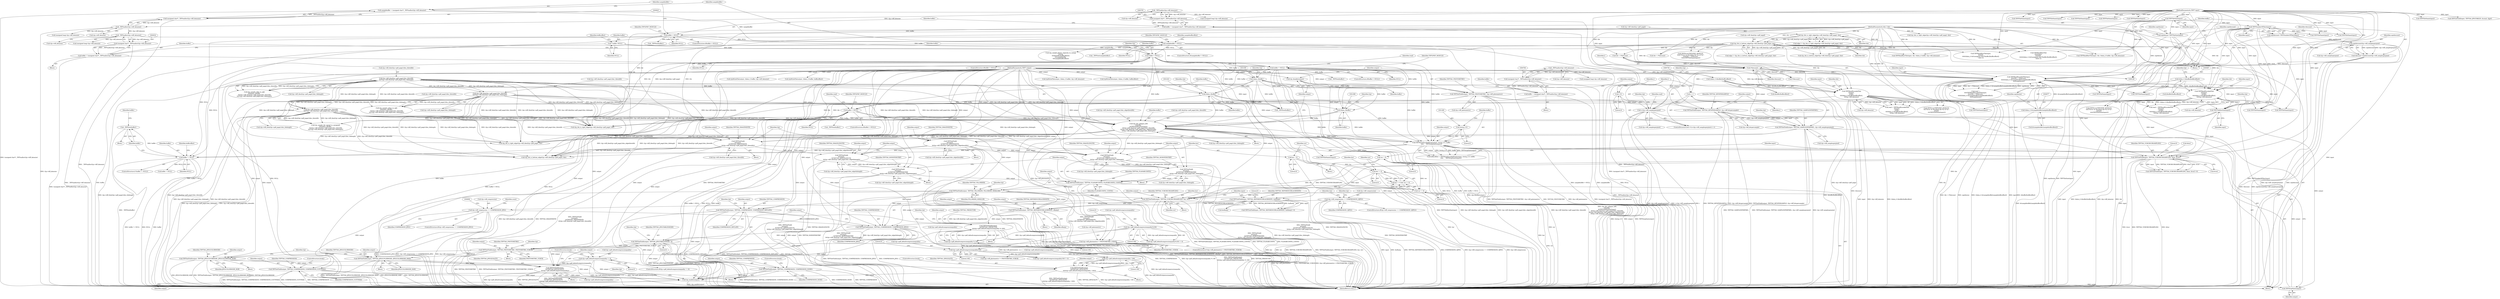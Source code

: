 digraph "0_libtiff_c7153361a4041260719b340f73f2f76@API" {
"1001500" [label="(Call,_TIFFfree(buffer))"];
"1001496" [label="(Call,buffer != NULL)"];
"1001487" [label="(Call,TIFFWriteEncodedStrip(output, (tstrip_t) 0, buffer,\n\t\t\t\t\t     TIFFStripSize(output)))"];
"1001493" [label="(Call,TIFFStripSize(output))"];
"1001478" [label="(Call,t2p_enable(output))"];
"1001392" [label="(Call,TIFFSetField(output, TIFFTAG_JPEGCOLORMODE, JPEGCOLORMODE_RGB))"];
"1001381" [label="(Call,TIFFSetField(output, TIFFTAG_PHOTOMETRIC, PHOTOMETRIC_YCBCR))"];
"1001368" [label="(Call,TIFFSetField(output, TIFFTAG_JPEGTABLESMODE, 0))"];
"1001364" [label="(Call,TIFFSetField(output, TIFFTAG_COMPRESSION, COMPRESSION_JPEG))"];
"1001289" [label="(Call,TIFFSetField(output, TIFFTAG_FILLORDER, FILLORDER_MSB2LSB))"];
"1001285" [label="(Call,TIFFSetField(output, TIFFTAG_PLANARCONFIG, PLANARCONFIG_CONTIG))"];
"1001247" [label="(Call,TIFFSetField(\n\t\t\toutput, \n\t\t\tTIFFTAG_ROWSPERSTRIP, \n\t\t\tt2p->tiff_tiles[t2p->pdf_page].tiles_tilelength))"];
"1001235" [label="(Call,TIFFSetField(\n\t\t\toutput, \n\t\t\tTIFFTAG_IMAGELENGTH, \n\t\t\tt2p->tiff_tiles[t2p->pdf_page].tiles_tilelength))"];
"1001196" [label="(Call,TIFFSetField(\n\t\t\toutput, \n\t\t\tTIFFTAG_IMAGEWIDTH, \n\t\t\tt2p->tiff_tiles[t2p->pdf_page].tiles_tilewidth))"];
"1001177" [label="(Call,TIFFSetField(output, TIFFTAG_SAMPLESPERPIXEL, t2p->tiff_samplesperpixel))"];
"1001171" [label="(Call,TIFFSetField(output, TIFFTAG_BITSPERSAMPLE, t2p->tiff_bitspersample))"];
"1001165" [label="(Call,TIFFSetField(output, TIFFTAG_PHOTOMETRIC, t2p->tiff_photometric))"];
"1001163" [label="(Call,t2p_disable(output))"];
"1000111" [label="(MethodParameterIn,TIFF* output)"];
"1000859" [label="(Call,i<t2p->tiff_samplesperpixel)"];
"1000856" [label="(Call,i=0)"];
"1000864" [label="(Call,i++)"];
"1000873" [label="(Call,i*tilecount)"];
"1000785" [label="(Call,tilecount=septilecount/t2p->tiff_samplesperpixel)"];
"1000787" [label="(Call,septilecount/t2p->tiff_samplesperpixel)"];
"1000781" [label="(Call,septilecount=TIFFNumberOfTiles(input))"];
"1000783" [label="(Call,TIFFNumberOfTiles(input))"];
"1000779" [label="(Call,TIFFTileSize(input))"];
"1000110" [label="(MethodParameterIn,TIFF* input)"];
"1001011" [label="(Call,t2p->tiff_tiles[t2p->pdf_page].tiles_tilewidth\n\t\t\t\t*t2p->tiff_tiles[t2p->pdf_page].tiles_tilelength)"];
"1001132" [label="(Call,t2p_tile_collapse_left(\n\t\t\tbuffer, \n\t\t\tTIFFTileRowSize(input),\n\t\t\tt2p->tiff_tiles[t2p->pdf_page].tiles_tilewidth,\n\t\t\tt2p->tiff_tiles[t2p->pdf_page].tiles_edgetilewidth, \n\t\t\tt2p->tiff_tiles[t2p->pdf_page].tiles_tilelength))"];
"1000940" [label="(Call,buffer==NULL)"];
"1000931" [label="(Call,buffer = (unsigned char*) _TIFFmalloc(t2p->tiff_datasize))"];
"1000933" [label="(Call,(unsigned char*) _TIFFmalloc(t2p->tiff_datasize))"];
"1000935" [label="(Call,_TIFFmalloc(t2p->tiff_datasize))"];
"1000826" [label="(Call,_TIFFmalloc(t2p->tiff_datasize))"];
"1000796" [label="(Call,_TIFFmalloc(t2p->tiff_datasize))"];
"1000927" [label="(Call,buffer==NULL)"];
"1000801" [label="(Call,buffer==NULL)"];
"1000792" [label="(Call,buffer = (unsigned char*) _TIFFmalloc(t2p->tiff_datasize))"];
"1000794" [label="(Call,(unsigned char*) _TIFFmalloc(t2p->tiff_datasize))"];
"1000123" [label="(Call,* buffer=NULL)"];
"1000831" [label="(Call,samplebuffer==NULL)"];
"1000822" [label="(Call,samplebuffer = (unsigned char*) _TIFFmalloc(t2p->tiff_datasize))"];
"1000824" [label="(Call,(unsigned char*) _TIFFmalloc(t2p->tiff_datasize))"];
"1000712" [label="(Call,buffer==NULL)"];
"1000703" [label="(Call,buffer = (unsigned char*) _TIFFmalloc(t2p->tiff_datasize))"];
"1000705" [label="(Call,(unsigned char*) _TIFFmalloc(t2p->tiff_datasize))"];
"1000707" [label="(Call,_TIFFmalloc(t2p->tiff_datasize))"];
"1001097" [label="(Call,(tdata_t)buffer)"];
"1001042" [label="(Call,(tdata_t)buffer)"];
"1001008" [label="(Call,(tdata_t)buffer)"];
"1001134" [label="(Call,TIFFTileRowSize(input))"];
"1000963" [label="(Call,TIFFReadEncodedTile(\n\t\t\t\tinput, \n\t\t\t\ttile, \n\t\t\t\t(tdata_t) &buffer[bufferoffset], \n\t\t\t\tt2p->tiff_datasize))"];
"1000869" [label="(Call,TIFFReadEncodedTile(input, \n\t\t\t\t\t\ttile + i*tilecount, \n\t\t\t\t\t\t(tdata_t) &(samplebuffer[samplebufferoffset]), \n\t\t\t\t\t\tseptilesize))"];
"1000185" [label="(Call,t2p_tile_is_bottom_edge(t2p->tiff_tiles[t2p->pdf_page], tile))"];
"1000174" [label="(Call,t2p_tile_is_right_edge(t2p->tiff_tiles[t2p->pdf_page], tile))"];
"1000112" [label="(MethodParameterIn,ttile_t tile)"];
"1000876" [label="(Call,(tdata_t) &(samplebuffer[samplebufferoffset]))"];
"1000777" [label="(Call,septilesize=TIFFTileSize(input))"];
"1000966" [label="(Call,(tdata_t) &buffer[bufferoffset])"];
"1000735" [label="(Call,TIFFReadEncodedTile(\n\t\t\tinput, \n\t\t\ttile, \n\t\t\t(tdata_t) &buffer[bufferoffset], \n\t\t\tt2p->tiff_datasize))"];
"1000738" [label="(Call,(tdata_t) &buffer[bufferoffset])"];
"1001100" [label="(Call,t2p->tiff_tiles[t2p->pdf_page].tiles_tilewidth\n\t\t\t\t*t2p->tiff_tiles[t2p->pdf_page].tiles_tilelength)"];
"1001045" [label="(Call,t2p->tiff_tiles[t2p->pdf_page].tiles_tilewidth\n\t\t\t\t*t2p->tiff_tiles[t2p->pdf_page].tiles_tilelength)"];
"1001210" [label="(Call,TIFFSetField(\n\t\t\toutput, \n\t\t\tTIFFTAG_IMAGEWIDTH, \n\t\t\tt2p->tiff_tiles[t2p->pdf_page].tiles_edgetilewidth))"];
"1001273" [label="(Call,TIFFSetField(\n\t\t\toutput, \n\t\t\tTIFFTAG_ROWSPERSTRIP, \n\t\t\tt2p->tiff_tiles[t2p->pdf_page].tiles_edgetilelength))"];
"1001261" [label="(Call,TIFFSetField(\n\t\t\toutput, \n\t\t\tTIFFTAG_IMAGELENGTH, \n\t\t\tt2p->tiff_tiles[t2p->pdf_page].tiles_edgetilelength))"];
"1001346" [label="(Call,TIFFSetField(output, TIFFTAG_YCBCRSUBSAMPLING, hor, ver))"];
"1001328" [label="(Call,TIFFGetField(input, TIFFTAG_YCBCRSUBSAMPLING, &hor, &ver))"];
"1001339" [label="(Call,hor != 0)"];
"1001319" [label="(Call,hor = 0)"];
"1001342" [label="(Call,ver != 0)"];
"1001323" [label="(Call,ver = 0)"];
"1001360" [label="(Call,TIFFSetField(output, TIFFTAG_REFERENCEBLACKWHITE, xfloatp))"];
"1001353" [label="(Call,TIFFGetField(input, TIFFTAG_REFERENCEBLACKWHITE, &xfloatp))"];
"1000540" [label="(Call,t2p->tiff_compression == COMPRESSION_JPEG)"];
"1000340" [label="(Call,t2p->tiff_compression == COMPRESSION_OJPEG)"];
"1001312" [label="(Call,t2p->tiff_photometric==PHOTOMETRIC_YCBCR)"];
"1001450" [label="(Call,TIFFSetField(output, \n\t\t\t\tTIFFTAG_PREDICTOR, \n\t\t\t\tt2p->pdf_defaultcompressionquality % 100))"];
"1001437" [label="(Call,TIFFSetField(output, TIFFTAG_COMPRESSION, COMPRESSION_DEFLATE))"];
"1001453" [label="(Call,t2p->pdf_defaultcompressionquality % 100)"];
"1001443" [label="(Call,t2p->pdf_defaultcompressionquality%100)"];
"1001299" [label="(Call,TIFFSetField(output, TIFFTAG_COMPRESSION, COMPRESSION_NONE))"];
"1001398" [label="(Call,TIFFSetField(output, TIFFTAG_JPEGCOLORMODE, JPEGCOLORMODE_RAW))"];
"1001429" [label="(Call,TIFFSetField(output, \n\t\t\t\tTIFFTAG_JPEGQUALITY, \n\t\t\t\tt2p->pdf_defaultcompressionquality))"];
"1001423" [label="(Call,t2p->pdf_defaultcompressionquality != 0)"];
"1001467" [label="(Call,TIFFSetField(output, \n\t\t\t\tTIFFTAG_ZIPQUALITY, \n\t\t\t\t(t2p->pdf_defaultcompressionquality / 100)))"];
"1001470" [label="(Call,t2p->pdf_defaultcompressionquality / 100)"];
"1001460" [label="(Call,t2p->pdf_defaultcompressionquality/100)"];
"1001305" [label="(Call,TIFFSetField(output, TIFFTAG_COMPRESSION, COMPRESSION_CCITTFAX4))"];
"1001489" [label="(Call,(tstrip_t) 0)"];
"1000736" [label="(Identifier,input)"];
"1000789" [label="(Call,t2p->tiff_samplesperpixel)"];
"1000779" [label="(Call,TIFFTileSize(input))"];
"1001445" [label="(Identifier,t2p)"];
"1000295" [label="(Call,TIFFFileName(input))"];
"1001430" [label="(Identifier,output)"];
"1001395" [label="(Identifier,JPEGCOLORMODE_RGB)"];
"1001288" [label="(Identifier,PLANARCONFIG_CONTIG)"];
"1001501" [label="(Identifier,buffer)"];
"1001329" [label="(Identifier,input)"];
"1001388" [label="(Identifier,t2p)"];
"1000961" [label="(Call,read = TIFFReadEncodedTile(\n\t\t\t\tinput, \n\t\t\t\ttile, \n\t\t\t\t(tdata_t) &buffer[bufferoffset], \n\t\t\t\tt2p->tiff_datasize))"];
"1001454" [label="(Call,t2p->pdf_defaultcompressionquality)"];
"1001360" [label="(Call,TIFFSetField(output, TIFFTAG_REFERENCEBLACKWHITE, xfloatp))"];
"1001260" [label="(Block,)"];
"1000542" [label="(Identifier,t2p)"];
"1001333" [label="(Call,&ver)"];
"1000864" [label="(Call,i++)"];
"1001429" [label="(Call,TIFFSetField(output, \n\t\t\t\tTIFFTAG_JPEGQUALITY, \n\t\t\t\tt2p->pdf_defaultcompressionquality))"];
"1001323" [label="(Call,ver = 0)"];
"1000753" [label="(Call,TIFFError(TIFF2PDF_MODULE, \n\t\t\t\t\"Error on decoding tile %u of %s\", \n\t\t\t\ttile, \n\t\t\t\tTIFFFileName(input)))"];
"1000500" [label="(Call,TIFFReadRawTile(input, \n\t\t\t\t\ttile, \n\t\t\t\t\t(tdata_t) &(((unsigned char*)buffer)[bufferoffset]), \n\t\t\t\t\t-1))"];
"1000813" [label="(Call,TIFFFileName(input))"];
"1000714" [label="(Identifier,NULL)"];
"1000876" [label="(Call,(tdata_t) &(samplebuffer[samplebufferoffset]))"];
"1001133" [label="(Identifier,buffer)"];
"1000793" [label="(Identifier,buffer)"];
"1000325" [label="(Call,t2pWriteFile(output, (tdata_t) buffer, t2p->tiff_datasize))"];
"1001055" [label="(Call,t2p->tiff_tiles[t2p->pdf_page].tiles_tilelength)"];
"1001199" [label="(Call,t2p->tiff_tiles[t2p->pdf_page].tiles_tilewidth)"];
"1000932" [label="(Identifier,buffer)"];
"1000740" [label="(Call,&buffer[bufferoffset])"];
"1001291" [label="(Identifier,TIFFTAG_FILLORDER)"];
"1001492" [label="(Identifier,buffer)"];
"1001097" [label="(Call,(tdata_t)buffer)"];
"1000836" [label="(Identifier,TIFF2PDF_MODULE)"];
"1001010" [label="(Identifier,buffer)"];
"1001496" [label="(Call,buffer != NULL)"];
"1001235" [label="(Call,TIFFSetField(\n\t\t\toutput, \n\t\t\tTIFFTAG_IMAGELENGTH, \n\t\t\tt2p->tiff_tiles[t2p->pdf_page].tiles_tilelength))"];
"1001320" [label="(Identifier,hor)"];
"1001443" [label="(Call,t2p->pdf_defaultcompressionquality%100)"];
"1000717" [label="(Identifier,TIFF2PDF_MODULE)"];
"1000539" [label="(ControlStructure,if(t2p->tiff_compression == COMPRESSION_JPEG))"];
"1000965" [label="(Identifier,tile)"];
"1000870" [label="(Identifier,input)"];
"1001475" [label="(ControlStructure,break;)"];
"1000966" [label="(Call,(tdata_t) &buffer[bufferoffset])"];
"1000801" [label="(Call,buffer==NULL)"];
"1001464" [label="(Literal,100)"];
"1001163" [label="(Call,t2p_disable(output))"];
"1000733" [label="(Call,read = TIFFReadEncodedTile(\n\t\t\tinput, \n\t\t\ttile, \n\t\t\t(tdata_t) &buffer[bufferoffset], \n\t\t\tt2p->tiff_datasize))"];
"1001466" [label="(Block,)"];
"1000540" [label="(Call,t2p->tiff_compression == COMPRESSION_JPEG)"];
"1000833" [label="(Identifier,NULL)"];
"1000541" [label="(Call,t2p->tiff_compression)"];
"1001498" [label="(Identifier,NULL)"];
"1001316" [label="(Identifier,PHOTOMETRIC_YCBCR)"];
"1001049" [label="(Identifier,t2p)"];
"1001461" [label="(Call,t2p->pdf_defaultcompressionquality)"];
"1001361" [label="(Identifier,output)"];
"1001493" [label="(Call,TIFFStripSize(output))"];
"1000783" [label="(Call,TIFFNumberOfTiles(input))"];
"1001364" [label="(Call,TIFFSetField(output, TIFFTAG_COMPRESSION, COMPRESSION_JPEG))"];
"1001154" [label="(Call,t2p->tiff_tiles[t2p->pdf_page].tiles_tilelength)"];
"1001471" [label="(Call,t2p->pdf_defaultcompressionquality)"];
"1001507" [label="(Identifier,bufferoffset)"];
"1000823" [label="(Identifier,samplebuffer)"];
"1000125" [label="(Identifier,NULL)"];
"1001449" [label="(Block,)"];
"1001100" [label="(Call,t2p->tiff_tiles[t2p->pdf_page].tiles_tilewidth\n\t\t\t\t*t2p->tiff_tiles[t2p->pdf_page].tiles_tilelength)"];
"1001346" [label="(Call,TIFFSetField(output, TIFFTAG_YCBCRSUBSAMPLING, hor, ver))"];
"1001295" [label="(Identifier,t2p)"];
"1000583" [label="(Call,TIFFGetField(input, TIFFTAG_JPEGTABLES, &count, &jpt))"];
"1001495" [label="(ControlStructure,if (buffer != NULL))"];
"1001166" [label="(Identifier,output)"];
"1001261" [label="(Call,TIFFSetField(\n\t\t\toutput, \n\t\t\tTIFFTAG_IMAGELENGTH, \n\t\t\tt2p->tiff_tiles[t2p->pdf_page].tiles_edgetilelength))"];
"1000897" [label="(Call,TIFFFileName(input))"];
"1001136" [label="(Call,t2p->tiff_tiles[t2p->pdf_page].tiles_tilewidth)"];
"1001482" [label="(Identifier,t2p)"];
"1001432" [label="(Call,t2p->pdf_defaultcompressionquality)"];
"1001474" [label="(Literal,100)"];
"1001165" [label="(Call,TIFFSetField(output, TIFFTAG_PHOTOMETRIC, t2p->tiff_photometric))"];
"1001007" [label="(Call,t2p_sample_rgba_to_rgb(\n\t\t\t\t(tdata_t)buffer, \n\t\t\t\tt2p->tiff_tiles[t2p->pdf_page].tiles_tilewidth\n\t\t\t\t*t2p->tiff_tiles[t2p->pdf_page].tiles_tilelength))"];
"1000713" [label="(Identifier,buffer)"];
"1000964" [label="(Identifier,input)"];
"1001363" [label="(Identifier,xfloatp)"];
"1001381" [label="(Call,TIFFSetField(output, TIFFTAG_PHOTOMETRIC, PHOTOMETRIC_YCBCR))"];
"1000355" [label="(Call,TIFFFileName(input))"];
"1001238" [label="(Call,t2p->tiff_tiles[t2p->pdf_page].tiles_tilelength)"];
"1001012" [label="(Call,t2p->tiff_tiles[t2p->pdf_page].tiles_tilewidth)"];
"1000193" [label="(Identifier,tile)"];
"1000802" [label="(Identifier,buffer)"];
"1001479" [label="(Identifier,output)"];
"1001198" [label="(Identifier,TIFFTAG_IMAGEWIDTH)"];
"1001438" [label="(Identifier,output)"];
"1001180" [label="(Call,t2p->tiff_samplesperpixel)"];
"1001393" [label="(Identifier,output)"];
"1000855" [label="(ControlStructure,for(i=0;i<t2p->tiff_samplesperpixel;i++))"];
"1001450" [label="(Call,TIFFSetField(output, \n\t\t\t\tTIFFTAG_PREDICTOR, \n\t\t\t\tt2p->pdf_defaultcompressionquality % 100))"];
"1001335" [label="(Literal,0)"];
"1001227" [label="(Identifier,t2p)"];
"1000808" [label="(Call,(unsigned long) t2p->tiff_datasize)"];
"1001188" [label="(Identifier,t2p)"];
"1001321" [label="(Literal,0)"];
"1001099" [label="(Identifier,buffer)"];
"1001168" [label="(Call,t2p->tiff_photometric)"];
"1000985" [label="(Call,TIFFFileName(input))"];
"1001422" [label="(ControlStructure,if(t2p->pdf_defaultcompressionquality != 0))"];
"1001453" [label="(Call,t2p->pdf_defaultcompressionquality % 100)"];
"1000929" [label="(Identifier,NULL)"];
"1000707" [label="(Call,_TIFFmalloc(t2p->tiff_datasize))"];
"1000963" [label="(Call,TIFFReadEncodedTile(\n\t\t\t\tinput, \n\t\t\t\ttile, \n\t\t\t\t(tdata_t) &buffer[bufferoffset], \n\t\t\t\tt2p->tiff_datasize))"];
"1000704" [label="(Identifier,buffer)"];
"1001502" [label="(Call,buffer = NULL)"];
"1000183" [label="(Call,edge |= t2p_tile_is_bottom_edge(t2p->tiff_tiles[t2p->pdf_page], tile))"];
"1000873" [label="(Call,i*tilecount)"];
"1001301" [label="(Identifier,TIFFTAG_COMPRESSION)"];
"1001339" [label="(Call,hor != 0)"];
"1001394" [label="(Identifier,TIFFTAG_JPEGCOLORMODE)"];
"1000858" [label="(Literal,0)"];
"1000871" [label="(Call,tile + i*tilecount)"];
"1001439" [label="(Identifier,TIFFTAG_COMPRESSION)"];
"1001289" [label="(Call,TIFFSetField(output, TIFFTAG_FILLORDER, FILLORDER_MSB2LSB))"];
"1000785" [label="(Call,tilecount=septilecount/t2p->tiff_samplesperpixel)"];
"1001368" [label="(Call,TIFFSetField(output, TIFFTAG_JPEGTABLESMODE, 0))"];
"1001302" [label="(Identifier,COMPRESSION_NONE)"];
"1001485" [label="(Call,bufferoffset = TIFFWriteEncodedStrip(output, (tstrip_t) 0, buffer,\n\t\t\t\t\t     TIFFStripSize(output)))"];
"1000962" [label="(Identifier,read)"];
"1000806" [label="(Identifier,TIFF2PDF_MODULE)"];
"1000901" [label="(Call,_TIFFfree(buffer))"];
"1001132" [label="(Call,t2p_tile_collapse_left(\n\t\t\tbuffer, \n\t\t\tTIFFTileRowSize(input),\n\t\t\tt2p->tiff_tiles[t2p->pdf_page].tiles_tilewidth,\n\t\t\tt2p->tiff_tiles[t2p->pdf_page].tiles_edgetilewidth, \n\t\t\tt2p->tiff_tiles[t2p->pdf_page].tiles_tilelength))"];
"1000683" [label="(Call,t2pWriteFile(output, (tdata_t) buffer, bufferoffset))"];
"1000128" [label="(Identifier,bufferoffset)"];
"1000945" [label="(Identifier,TIFF2PDF_MODULE)"];
"1001428" [label="(Block,)"];
"1000930" [label="(Block,)"];
"1000987" [label="(Call,_TIFFfree(buffer))"];
"1001457" [label="(Literal,100)"];
"1001101" [label="(Call,t2p->tiff_tiles[t2p->pdf_page].tiles_tilewidth)"];
"1001134" [label="(Call,TIFFTileRowSize(input))"];
"1000705" [label="(Call,(unsigned char*) _TIFFmalloc(t2p->tiff_datasize))"];
"1001303" [label="(ControlStructure,break;)"];
"1000803" [label="(Identifier,NULL)"];
"1001470" [label="(Call,t2p->pdf_defaultcompressionquality / 100)"];
"1001248" [label="(Identifier,output)"];
"1000796" [label="(Call,_TIFFmalloc(t2p->tiff_datasize))"];
"1000832" [label="(Identifier,samplebuffer)"];
"1001287" [label="(Identifier,TIFFTAG_PLANARCONFIG)"];
"1000856" [label="(Call,i=0)"];
"1000822" [label="(Call,samplebuffer = (unsigned char*) _TIFFmalloc(t2p->tiff_datasize))"];
"1000172" [label="(Call,edge |= t2p_tile_is_right_edge(t2p->tiff_tiles[t2p->pdf_page], tile))"];
"1001451" [label="(Identifier,output)"];
"1001447" [label="(Literal,100)"];
"1000186" [label="(Call,t2p->tiff_tiles[t2p->pdf_page])"];
"1001342" [label="(Call,ver != 0)"];
"1000778" [label="(Identifier,septilesize)"];
"1001400" [label="(Identifier,TIFFTAG_JPEGCOLORMODE)"];
"1001497" [label="(Identifier,buffer)"];
"1001500" [label="(Call,_TIFFfree(buffer))"];
"1001384" [label="(Identifier,PHOTOMETRIC_YCBCR)"];
"1001044" [label="(Identifier,buffer)"];
"1001074" [label="(Call,TIFFFileName(input))"];
"1000223" [label="(Call,TIFFFileName(input))"];
"1000451" [label="(Call,t2p_tile_is_right_edge(t2p->tiff_tiles[t2p->pdf_page], tile))"];
"1000339" [label="(ControlStructure,if(t2p->tiff_compression == COMPRESSION_OJPEG))"];
"1000113" [label="(Block,)"];
"1000853" [label="(Identifier,samplebufferoffset)"];
"1001275" [label="(Identifier,TIFFTAG_ROWSPERSTRIP)"];
"1000544" [label="(Identifier,COMPRESSION_JPEG)"];
"1001110" [label="(Call,t2p->tiff_tiles[t2p->pdf_page].tiles_tilelength)"];
"1000341" [label="(Call,t2p->tiff_compression)"];
"1000635" [label="(Call,TIFFReadRawTile(\n\t\t\t\t\t\tinput, \n\t\t\t\t\t\ttile, \n\t\t\t\t\t\t(tdata_t) &(((unsigned char*)buffer)[bufferoffset]), \n\t\t\t\t\t\t-1))"];
"1001382" [label="(Identifier,output)"];
"1001369" [label="(Identifier,output)"];
"1001167" [label="(Identifier,TIFFTAG_PHOTOMETRIC)"];
"1001177" [label="(Call,TIFFSetField(output, TIFFTAG_SAMPLESPERPIXEL, t2p->tiff_samplesperpixel))"];
"1001452" [label="(Identifier,TIFFTAG_PREDICTOR)"];
"1001008" [label="(Call,(tdata_t)buffer)"];
"1000830" [label="(ControlStructure,if(samplebuffer==NULL))"];
"1001286" [label="(Identifier,output)"];
"1001344" [label="(Literal,0)"];
"1000549" [label="(Identifier,count)"];
"1001325" [label="(Literal,0)"];
"1000894" [label="(Call,i*tilecount)"];
"1001375" [label="(Identifier,t2p)"];
"1000935" [label="(Call,_TIFFmalloc(t2p->tiff_datasize))"];
"1001076" [label="(Call,_TIFFfree(buffer))"];
"1000738" [label="(Call,(tdata_t) &buffer[bufferoffset])"];
"1001276" [label="(Call,t2p->tiff_tiles[t2p->pdf_page].tiles_edgetilelength)"];
"1001397" [label="(Block,)"];
"1000941" [label="(Identifier,buffer)"];
"1000874" [label="(Identifier,i)"];
"1000914" [label="(Identifier,t2p)"];
"1001249" [label="(Identifier,TIFFTAG_ROWSPERSTRIP)"];
"1000734" [label="(Identifier,read)"];
"1000926" [label="(ControlStructure,if(buffer==NULL))"];
"1000124" [label="(Identifier,buffer)"];
"1001331" [label="(Call,&hor)"];
"1001355" [label="(Identifier,TIFFTAG_REFERENCEBLACKWHITE)"];
"1000869" [label="(Call,TIFFReadEncodedTile(input, \n\t\t\t\t\t\ttile + i*tilecount, \n\t\t\t\t\t\t(tdata_t) &(samplebuffer[samplebufferoffset]), \n\t\t\t\t\t\tseptilesize))"];
"1001359" [label="(Block,)"];
"1001494" [label="(Identifier,output)"];
"1000826" [label="(Call,_TIFFmalloc(t2p->tiff_datasize))"];
"1001213" [label="(Call,t2p->tiff_tiles[t2p->pdf_page].tiles_edgetilewidth)"];
"1000947" [label="(Call,(unsigned long) t2p->tiff_datasize)"];
"1001478" [label="(Call,t2p_enable(output))"];
"1000787" [label="(Call,septilecount/t2p->tiff_samplesperpixel)"];
"1001467" [label="(Call,TIFFSetField(output, \n\t\t\t\tTIFFTAG_ZIPQUALITY, \n\t\t\t\t(t2p->pdf_defaultcompressionquality / 100)))"];
"1000112" [label="(MethodParameterIn,ttile_t tile)"];
"1001356" [label="(Call,&xfloatp)"];
"1000784" [label="(Identifier,input)"];
"1001313" [label="(Call,t2p->tiff_photometric)"];
"1001211" [label="(Identifier,output)"];
"1000776" [label="(Block,)"];
"1001491" [label="(Literal,0)"];
"1001444" [label="(Call,t2p->pdf_defaultcompressionquality)"];
"1001135" [label="(Identifier,input)"];
"1001366" [label="(Identifier,TIFFTAG_COMPRESSION)"];
"1000857" [label="(Identifier,i)"];
"1001459" [label="(Call,t2p->pdf_defaultcompressionquality/100 != 0)"];
"1001021" [label="(Call,t2p->tiff_tiles[t2p->pdf_page].tiles_tilelength)"];
"1001328" [label="(Call,TIFFGetField(input, TIFFTAG_YCBCRSUBSAMPLING, &hor, &ver))"];
"1001324" [label="(Identifier,ver)"];
"1001487" [label="(Call,TIFFWriteEncodedStrip(output, (tstrip_t) 0, buffer,\n\t\t\t\t\t     TIFFStripSize(output)))"];
"1000777" [label="(Call,septilesize=TIFFTileSize(input))"];
"1001308" [label="(Identifier,COMPRESSION_CCITTFAX4)"];
"1001380" [label="(Block,)"];
"1000999" [label="(Identifier,t2p)"];
"1001042" [label="(Call,(tdata_t)buffer)"];
"1001297" [label="(Block,)"];
"1001237" [label="(Identifier,TIFFTAG_IMAGELENGTH)"];
"1001317" [label="(Block,)"];
"1001345" [label="(Block,)"];
"1001460" [label="(Call,t2p->pdf_defaultcompressionquality/100)"];
"1001139" [label="(Identifier,t2p)"];
"1000972" [label="(Call,t2p->tiff_datasize)"];
"1000340" [label="(Call,t2p->tiff_compression == COMPRESSION_OJPEG)"];
"1001273" [label="(Call,TIFFSetField(\n\t\t\toutput, \n\t\t\tTIFFTAG_ROWSPERSTRIP, \n\t\t\tt2p->tiff_tiles[t2p->pdf_page].tiles_edgetilelength))"];
"1000827" [label="(Call,t2p->tiff_datasize)"];
"1001362" [label="(Identifier,TIFFTAG_REFERENCEBLACKWHITE)"];
"1000572" [label="(Call,TIFFFileName(input))"];
"1001264" [label="(Call,t2p->tiff_tiles[t2p->pdf_page].tiles_edgetilelength)"];
"1001174" [label="(Call,t2p->tiff_bitspersample)"];
"1000719" [label="(Call,(unsigned long) t2p->tiff_datasize)"];
"1000797" [label="(Call,t2p->tiff_datasize)"];
"1001462" [label="(Identifier,t2p)"];
"1001015" [label="(Identifier,t2p)"];
"1000232" [label="(Call,TIFFReadRawTile(input, tile, (tdata_t) buffer, t2p->tiff_datasize))"];
"1001145" [label="(Call,t2p->tiff_tiles[t2p->pdf_page].tiles_edgetilewidth)"];
"1001292" [label="(Identifier,FILLORDER_MSB2LSB)"];
"1000952" [label="(Call,TIFFFileName(input))"];
"1001405" [label="(Identifier,t2p)"];
"1001424" [label="(Call,t2p->pdf_defaultcompressionquality)"];
"1001307" [label="(Identifier,TIFFTAG_COMPRESSION)"];
"1000788" [label="(Identifier,septilecount)"];
"1000759" [label="(Call,_TIFFfree(buffer))"];
"1001489" [label="(Call,(tstrip_t) 0)"];
"1000936" [label="(Call,t2p->tiff_datasize)"];
"1001210" [label="(Call,TIFFSetField(\n\t\t\toutput, \n\t\t\tTIFFTAG_IMAGEWIDTH, \n\t\t\tt2p->tiff_tiles[t2p->pdf_page].tiles_edgetilewidth))"];
"1000973" [label="(Identifier,t2p)"];
"1001440" [label="(Identifier,COMPRESSION_DEFLATE)"];
"1000110" [label="(MethodParameterIn,TIFF* input)"];
"1000939" [label="(ControlStructure,if(buffer==NULL))"];
"1001341" [label="(Literal,0)"];
"1001172" [label="(Identifier,output)"];
"1001499" [label="(Block,)"];
"1000781" [label="(Call,septilecount=TIFFNumberOfTiles(input))"];
"1001195" [label="(Block,)"];
"1000185" [label="(Call,t2p_tile_is_bottom_edge(t2p->tiff_tiles[t2p->pdf_page], tile))"];
"1001437" [label="(Call,TIFFSetField(output, TIFFTAG_COMPRESSION, COMPRESSION_DEFLATE))"];
"1000349" [label="(Identifier,t2p)"];
"1000123" [label="(Call,* buffer=NULL)"];
"1000792" [label="(Call,buffer = (unsigned char*) _TIFFmalloc(t2p->tiff_datasize))"];
"1001104" [label="(Identifier,t2p)"];
"1000711" [label="(ControlStructure,if(buffer==NULL))"];
"1001327" [label="(Call,TIFFGetField(input, TIFFTAG_YCBCRSUBSAMPLING, &hor, &ver)!=0)"];
"1001352" [label="(Call,TIFFGetField(input, TIFFTAG_REFERENCEBLACKWHITE, &xfloatp)!=0)"];
"1001383" [label="(Identifier,TIFFTAG_PHOTOMETRIC)"];
"1001371" [label="(Literal,0)"];
"1000712" [label="(Call,buffer==NULL)"];
"1001171" [label="(Call,TIFFSetField(output, TIFFTAG_BITSPERSAMPLE, t2p->tiff_bitspersample))"];
"1000882" [label="(Identifier,septilesize)"];
"1001305" [label="(Call,TIFFSetField(output, TIFFTAG_COMPRESSION, COMPRESSION_CCITTFAX4))"];
"1001096" [label="(Call,t2p_sample_lab_signed_to_unsigned(\n\t\t\t\t(tdata_t)buffer, \n\t\t\t\tt2p->tiff_tiles[t2p->pdf_page].tiles_tilewidth\n\t\t\t\t*t2p->tiff_tiles[t2p->pdf_page].tiles_tilelength))"];
"1001250" [label="(Call,t2p->tiff_tiles[t2p->pdf_page].tiles_tilelength)"];
"1001309" [label="(ControlStructure,break;)"];
"1000794" [label="(Call,(unsigned char*) _TIFFmalloc(t2p->tiff_datasize))"];
"1001435" [label="(ControlStructure,break;)"];
"1000780" [label="(Identifier,input)"];
"1000928" [label="(Identifier,buffer)"];
"1000745" [label="(Identifier,t2p)"];
"1000859" [label="(Call,i<t2p->tiff_samplesperpixel)"];
"1001319" [label="(Call,hor = 0)"];
"1001367" [label="(Identifier,COMPRESSION_JPEG)"];
"1001306" [label="(Identifier,output)"];
"1000843" [label="(Call,TIFFFileName(input))"];
"1000940" [label="(Call,buffer==NULL)"];
"1000703" [label="(Call,buffer = (unsigned char*) _TIFFmalloc(t2p->tiff_datasize))"];
"1000860" [label="(Identifier,i)"];
"1000757" [label="(Call,TIFFFileName(input))"];
"1001299" [label="(Call,TIFFSetField(output, TIFFTAG_COMPRESSION, COMPRESSION_NONE))"];
"1001262" [label="(Identifier,output)"];
"1001370" [label="(Identifier,TIFFTAG_JPEGTABLESMODE)"];
"1001488" [label="(Identifier,output)"];
"1000875" [label="(Identifier,tilecount)"];
"1001348" [label="(Identifier,TIFFTAG_YCBCRSUBSAMPLING)"];
"1000175" [label="(Call,t2p->tiff_tiles[t2p->pdf_page])"];
"1000981" [label="(Call,TIFFError(TIFF2PDF_MODULE, \n\t\t\t\t\t\"Error on decoding tile %u of %s\", \n\t\t\t\t\ttile, \n\t\t\t\t\tTIFFFileName(input)))"];
"1000831" [label="(Call,samplebuffer==NULL)"];
"1001045" [label="(Call,t2p->tiff_tiles[t2p->pdf_page].tiles_tilewidth\n\t\t\t\t*t2p->tiff_tiles[t2p->pdf_page].tiles_tilelength)"];
"1001234" [label="(Block,)"];
"1000253" [label="(Call,t2pWriteFile(output, (tdata_t) buffer, t2p->tiff_datasize))"];
"1000800" [label="(ControlStructure,if(buffer==NULL))"];
"1000942" [label="(Identifier,NULL)"];
"1001392" [label="(Call,TIFFSetField(output, TIFFTAG_JPEGCOLORMODE, JPEGCOLORMODE_RGB))"];
"1001236" [label="(Identifier,output)"];
"1000933" [label="(Call,(unsigned char*) _TIFFmalloc(t2p->tiff_datasize))"];
"1001247" [label="(Call,TIFFSetField(\n\t\t\toutput, \n\t\t\tTIFFTAG_ROWSPERSTRIP, \n\t\t\tt2p->tiff_tiles[t2p->pdf_page].tiles_tilelength))"];
"1001349" [label="(Identifier,hor)"];
"1001300" [label="(Identifier,output)"];
"1001442" [label="(Call,t2p->pdf_defaultcompressionquality%100 != 0)"];
"1001431" [label="(Identifier,TIFFTAG_JPEGQUALITY)"];
"1001465" [label="(Literal,0)"];
"1001399" [label="(Identifier,output)"];
"1001398" [label="(Call,TIFFSetField(output, TIFFTAG_JPEGCOLORMODE, JPEGCOLORMODE_RAW))"];
"1001290" [label="(Identifier,output)"];
"1001311" [label="(ControlStructure,if (t2p->tiff_photometric==PHOTOMETRIC_YCBCR))"];
"1000861" [label="(Call,t2p->tiff_samplesperpixel)"];
"1000782" [label="(Identifier,septilecount)"];
"1000931" [label="(Call,buffer = (unsigned char*) _TIFFmalloc(t2p->tiff_datasize))"];
"1000724" [label="(Call,TIFFFileName(input))"];
"1001285" [label="(Call,TIFFSetField(output, TIFFTAG_PLANARCONFIG, PLANARCONFIG_CONTIG))"];
"1000927" [label="(Call,buffer==NULL)"];
"1000824" [label="(Call,(unsigned char*) _TIFFmalloc(t2p->tiff_datasize))"];
"1001423" [label="(Call,t2p->pdf_defaultcompressionquality != 0)"];
"1000111" [label="(MethodParameterIn,TIFF* output)"];
"1001365" [label="(Identifier,output)"];
"1000385" [label="(Call,TIFFFileName(input))"];
"1000867" [label="(Call,read = \n\t\t\t\t\tTIFFReadEncodedTile(input, \n\t\t\t\t\t\ttile + i*tilecount, \n\t\t\t\t\t\t(tdata_t) &(samplebuffer[samplebufferoffset]), \n\t\t\t\t\t\tseptilesize))"];
"1001448" [label="(Literal,0)"];
"1000304" [label="(Call,TIFFReadRawTile(input, tile, (tdata_t) buffer, t2p->tiff_datasize))"];
"1000735" [label="(Call,TIFFReadEncodedTile(\n\t\t\tinput, \n\t\t\ttile, \n\t\t\t(tdata_t) &buffer[bufferoffset], \n\t\t\tt2p->tiff_datasize))"];
"1001391" [label="(Block,)"];
"1001179" [label="(Identifier,TIFFTAG_SAMPLESPERPIXEL)"];
"1001347" [label="(Identifier,output)"];
"1001164" [label="(Identifier,output)"];
"1001209" [label="(Block,)"];
"1001196" [label="(Call,TIFFSetField(\n\t\t\toutput, \n\t\t\tTIFFTAG_IMAGEWIDTH, \n\t\t\tt2p->tiff_tiles[t2p->pdf_page].tiles_tilewidth))"];
"1001354" [label="(Identifier,input)"];
"1001343" [label="(Identifier,ver)"];
"1001358" [label="(Literal,0)"];
"1000913" [label="(Call,t2p_sample_planar_separate_to_contig(\n\t\t\t\tt2p,\n\t\t\t\t&(buffer[bufferoffset]),\n\t\t\t\tsamplebuffer, \n\t\t\t\tsamplebufferoffset))"];
"1000892" [label="(Call,tile + i*tilecount)"];
"1001340" [label="(Identifier,hor)"];
"1001469" [label="(Identifier,TIFFTAG_ZIPQUALITY)"];
"1001401" [label="(Identifier,JPEGCOLORMODE_RAW)"];
"1000786" [label="(Identifier,tilecount)"];
"1000838" [label="(Call,(unsigned long) t2p->tiff_datasize)"];
"1001274" [label="(Identifier,output)"];
"1001197" [label="(Identifier,output)"];
"1001178" [label="(Identifier,output)"];
"1000182" [label="(Identifier,tile)"];
"1000344" [label="(Identifier,COMPRESSION_OJPEG)"];
"1001173" [label="(Identifier,TIFFTAG_BITSPERSAMPLE)"];
"1001386" [label="(Call,t2p->tiff_photometric != PHOTOMETRIC_YCBCR)"];
"1001121" [label="(Call,t2p_tile_is_right_edge(t2p->tiff_tiles[t2p->pdf_page], tile))"];
"1001224" [label="(Call,t2p_tile_is_bottom_edge(t2p->tiff_tiles[t2p->pdf_page], tile))"];
"1001312" [label="(Call,t2p->tiff_photometric==PHOTOMETRIC_YCBCR)"];
"1000408" [label="(Call,t2p_tile_is_bottom_edge(t2p->tiff_tiles[t2p->pdf_page], tile))"];
"1001514" [label="(Call,TIFFFileName(output))"];
"1000889" [label="(Call,TIFFError(TIFF2PDF_MODULE, \n\t\t\t\t\t\t\"Error on decoding tile %u of %s\", \n\t\t\t\t\t\ttile + i*tilecount, \n\t\t\t\t\t\tTIFFFileName(input)))"];
"1000708" [label="(Call,t2p->tiff_datasize)"];
"1000899" [label="(Call,_TIFFfree(samplebuffer))"];
"1000529" [label="(Call,t2pWriteFile(output, (tdata_t) buffer, bufferoffset))"];
"1001131" [label="(Block,)"];
"1000878" [label="(Call,&(samplebuffer[samplebufferoffset]))"];
"1000744" [label="(Call,t2p->tiff_datasize)"];
"1001212" [label="(Identifier,TIFFTAG_IMAGEWIDTH)"];
"1001353" [label="(Call,TIFFGetField(input, TIFFTAG_REFERENCEBLACKWHITE, &xfloatp))"];
"1001263" [label="(Identifier,TIFFTAG_IMAGELENGTH)"];
"1001330" [label="(Identifier,TIFFTAG_YCBCRSUBSAMPLING)"];
"1000174" [label="(Call,t2p_tile_is_right_edge(t2p->tiff_tiles[t2p->pdf_page], tile))"];
"1000968" [label="(Call,&buffer[bufferoffset])"];
"1001046" [label="(Call,t2p->tiff_tiles[t2p->pdf_page].tiles_tilewidth)"];
"1001185" [label="(Call,t2p_tile_is_right_edge(t2p->tiff_tiles[t2p->pdf_page], tile))"];
"1000737" [label="(Identifier,tile)"];
"1001350" [label="(Identifier,ver)"];
"1001427" [label="(Literal,0)"];
"1001503" [label="(Identifier,buffer)"];
"1001041" [label="(Call,t2p_sample_rgbaa_to_rgb(\n\t\t\t\t(tdata_t)buffer, \n\t\t\t\tt2p->tiff_tiles[t2p->pdf_page].tiles_tilewidth\n\t\t\t\t*t2p->tiff_tiles[t2p->pdf_page].tiles_tilelength))"];
"1001338" [label="(Call,hor != 0 && ver != 0)"];
"1001468" [label="(Identifier,output)"];
"1001530" [label="(MethodReturn,tsize_t)"];
"1001011" [label="(Call,t2p->tiff_tiles[t2p->pdf_page].tiles_tilewidth\n\t\t\t\t*t2p->tiff_tiles[t2p->pdf_page].tiles_tilelength)"];
"1000868" [label="(Identifier,read)"];
"1000865" [label="(Identifier,i)"];
"1000702" [label="(Block,)"];
"1001500" -> "1001499"  [label="AST: "];
"1001500" -> "1001501"  [label="CFG: "];
"1001501" -> "1001500"  [label="AST: "];
"1001503" -> "1001500"  [label="CFG: "];
"1001500" -> "1001530"  [label="DDG: _TIFFfree(buffer)"];
"1001496" -> "1001500"  [label="DDG: buffer"];
"1001496" -> "1001495"  [label="AST: "];
"1001496" -> "1001498"  [label="CFG: "];
"1001497" -> "1001496"  [label="AST: "];
"1001498" -> "1001496"  [label="AST: "];
"1001501" -> "1001496"  [label="CFG: "];
"1001507" -> "1001496"  [label="CFG: "];
"1001496" -> "1001530"  [label="DDG: buffer"];
"1001496" -> "1001530"  [label="DDG: buffer != NULL"];
"1001496" -> "1001530"  [label="DDG: NULL"];
"1001487" -> "1001496"  [label="DDG: buffer"];
"1000712" -> "1001496"  [label="DDG: NULL"];
"1000940" -> "1001496"  [label="DDG: NULL"];
"1000927" -> "1001496"  [label="DDG: NULL"];
"1001496" -> "1001502"  [label="DDG: NULL"];
"1001487" -> "1001485"  [label="AST: "];
"1001487" -> "1001493"  [label="CFG: "];
"1001488" -> "1001487"  [label="AST: "];
"1001489" -> "1001487"  [label="AST: "];
"1001492" -> "1001487"  [label="AST: "];
"1001493" -> "1001487"  [label="AST: "];
"1001485" -> "1001487"  [label="CFG: "];
"1001487" -> "1001530"  [label="DDG: output"];
"1001487" -> "1001530"  [label="DDG: TIFFStripSize(output)"];
"1001487" -> "1001530"  [label="DDG: (tstrip_t) 0"];
"1001487" -> "1001485"  [label="DDG: output"];
"1001487" -> "1001485"  [label="DDG: (tstrip_t) 0"];
"1001487" -> "1001485"  [label="DDG: buffer"];
"1001487" -> "1001485"  [label="DDG: TIFFStripSize(output)"];
"1001493" -> "1001487"  [label="DDG: output"];
"1000111" -> "1001487"  [label="DDG: output"];
"1001489" -> "1001487"  [label="DDG: 0"];
"1000940" -> "1001487"  [label="DDG: buffer"];
"1000712" -> "1001487"  [label="DDG: buffer"];
"1001132" -> "1001487"  [label="DDG: buffer"];
"1001097" -> "1001487"  [label="DDG: buffer"];
"1001042" -> "1001487"  [label="DDG: buffer"];
"1001008" -> "1001487"  [label="DDG: buffer"];
"1000927" -> "1001487"  [label="DDG: buffer"];
"1001487" -> "1001514"  [label="DDG: output"];
"1001493" -> "1001494"  [label="CFG: "];
"1001494" -> "1001493"  [label="AST: "];
"1001478" -> "1001493"  [label="DDG: output"];
"1000111" -> "1001493"  [label="DDG: output"];
"1001478" -> "1000113"  [label="AST: "];
"1001478" -> "1001479"  [label="CFG: "];
"1001479" -> "1001478"  [label="AST: "];
"1001482" -> "1001478"  [label="CFG: "];
"1001478" -> "1001530"  [label="DDG: t2p_enable(output)"];
"1001392" -> "1001478"  [label="DDG: output"];
"1001450" -> "1001478"  [label="DDG: output"];
"1001289" -> "1001478"  [label="DDG: output"];
"1001299" -> "1001478"  [label="DDG: output"];
"1001398" -> "1001478"  [label="DDG: output"];
"1001429" -> "1001478"  [label="DDG: output"];
"1001437" -> "1001478"  [label="DDG: output"];
"1001467" -> "1001478"  [label="DDG: output"];
"1001368" -> "1001478"  [label="DDG: output"];
"1001305" -> "1001478"  [label="DDG: output"];
"1000111" -> "1001478"  [label="DDG: output"];
"1001392" -> "1001391"  [label="AST: "];
"1001392" -> "1001395"  [label="CFG: "];
"1001393" -> "1001392"  [label="AST: "];
"1001394" -> "1001392"  [label="AST: "];
"1001395" -> "1001392"  [label="AST: "];
"1001405" -> "1001392"  [label="CFG: "];
"1001392" -> "1001530"  [label="DDG: TIFFSetField(output, TIFFTAG_JPEGCOLORMODE, JPEGCOLORMODE_RGB)"];
"1001392" -> "1001530"  [label="DDG: TIFFTAG_JPEGCOLORMODE"];
"1001392" -> "1001530"  [label="DDG: JPEGCOLORMODE_RGB"];
"1001381" -> "1001392"  [label="DDG: output"];
"1000111" -> "1001392"  [label="DDG: output"];
"1001392" -> "1001429"  [label="DDG: output"];
"1001381" -> "1001380"  [label="AST: "];
"1001381" -> "1001384"  [label="CFG: "];
"1001382" -> "1001381"  [label="AST: "];
"1001383" -> "1001381"  [label="AST: "];
"1001384" -> "1001381"  [label="AST: "];
"1001388" -> "1001381"  [label="CFG: "];
"1001381" -> "1001530"  [label="DDG: TIFFTAG_PHOTOMETRIC"];
"1001381" -> "1001530"  [label="DDG: TIFFSetField(output, TIFFTAG_PHOTOMETRIC, PHOTOMETRIC_YCBCR)"];
"1001368" -> "1001381"  [label="DDG: output"];
"1000111" -> "1001381"  [label="DDG: output"];
"1001165" -> "1001381"  [label="DDG: TIFFTAG_PHOTOMETRIC"];
"1001312" -> "1001381"  [label="DDG: PHOTOMETRIC_YCBCR"];
"1001381" -> "1001386"  [label="DDG: PHOTOMETRIC_YCBCR"];
"1001381" -> "1001398"  [label="DDG: output"];
"1001368" -> "1001297"  [label="AST: "];
"1001368" -> "1001371"  [label="CFG: "];
"1001369" -> "1001368"  [label="AST: "];
"1001370" -> "1001368"  [label="AST: "];
"1001371" -> "1001368"  [label="AST: "];
"1001375" -> "1001368"  [label="CFG: "];
"1001368" -> "1001530"  [label="DDG: TIFFTAG_JPEGTABLESMODE"];
"1001368" -> "1001530"  [label="DDG: TIFFSetField(output, TIFFTAG_JPEGTABLESMODE, 0)"];
"1001364" -> "1001368"  [label="DDG: output"];
"1000111" -> "1001368"  [label="DDG: output"];
"1001368" -> "1001429"  [label="DDG: output"];
"1001364" -> "1001297"  [label="AST: "];
"1001364" -> "1001367"  [label="CFG: "];
"1001365" -> "1001364"  [label="AST: "];
"1001366" -> "1001364"  [label="AST: "];
"1001367" -> "1001364"  [label="AST: "];
"1001369" -> "1001364"  [label="CFG: "];
"1001364" -> "1001530"  [label="DDG: TIFFTAG_COMPRESSION"];
"1001364" -> "1001530"  [label="DDG: TIFFSetField(output, TIFFTAG_COMPRESSION, COMPRESSION_JPEG)"];
"1001364" -> "1001530"  [label="DDG: COMPRESSION_JPEG"];
"1001289" -> "1001364"  [label="DDG: output"];
"1001346" -> "1001364"  [label="DDG: output"];
"1001360" -> "1001364"  [label="DDG: output"];
"1000111" -> "1001364"  [label="DDG: output"];
"1000540" -> "1001364"  [label="DDG: COMPRESSION_JPEG"];
"1001289" -> "1000113"  [label="AST: "];
"1001289" -> "1001292"  [label="CFG: "];
"1001290" -> "1001289"  [label="AST: "];
"1001291" -> "1001289"  [label="AST: "];
"1001292" -> "1001289"  [label="AST: "];
"1001295" -> "1001289"  [label="CFG: "];
"1001289" -> "1001530"  [label="DDG: TIFFSetField(output, TIFFTAG_FILLORDER, FILLORDER_MSB2LSB)"];
"1001289" -> "1001530"  [label="DDG: FILLORDER_MSB2LSB"];
"1001289" -> "1001530"  [label="DDG: TIFFTAG_FILLORDER"];
"1001285" -> "1001289"  [label="DDG: output"];
"1000111" -> "1001289"  [label="DDG: output"];
"1001289" -> "1001299"  [label="DDG: output"];
"1001289" -> "1001305"  [label="DDG: output"];
"1001289" -> "1001346"  [label="DDG: output"];
"1001289" -> "1001360"  [label="DDG: output"];
"1001289" -> "1001437"  [label="DDG: output"];
"1001285" -> "1000113"  [label="AST: "];
"1001285" -> "1001288"  [label="CFG: "];
"1001286" -> "1001285"  [label="AST: "];
"1001287" -> "1001285"  [label="AST: "];
"1001288" -> "1001285"  [label="AST: "];
"1001290" -> "1001285"  [label="CFG: "];
"1001285" -> "1001530"  [label="DDG: PLANARCONFIG_CONTIG"];
"1001285" -> "1001530"  [label="DDG: TIFFSetField(output, TIFFTAG_PLANARCONFIG, PLANARCONFIG_CONTIG)"];
"1001285" -> "1001530"  [label="DDG: TIFFTAG_PLANARCONFIG"];
"1001247" -> "1001285"  [label="DDG: output"];
"1001273" -> "1001285"  [label="DDG: output"];
"1000111" -> "1001285"  [label="DDG: output"];
"1001247" -> "1001234"  [label="AST: "];
"1001247" -> "1001250"  [label="CFG: "];
"1001248" -> "1001247"  [label="AST: "];
"1001249" -> "1001247"  [label="AST: "];
"1001250" -> "1001247"  [label="AST: "];
"1001286" -> "1001247"  [label="CFG: "];
"1001247" -> "1001530"  [label="DDG: TIFFSetField(\n\t\t\toutput, \n\t\t\tTIFFTAG_ROWSPERSTRIP, \n\t\t\tt2p->tiff_tiles[t2p->pdf_page].tiles_tilelength)"];
"1001247" -> "1001530"  [label="DDG: t2p->tiff_tiles[t2p->pdf_page].tiles_tilelength"];
"1001247" -> "1001530"  [label="DDG: TIFFTAG_ROWSPERSTRIP"];
"1001235" -> "1001247"  [label="DDG: output"];
"1001235" -> "1001247"  [label="DDG: t2p->tiff_tiles[t2p->pdf_page].tiles_tilelength"];
"1000111" -> "1001247"  [label="DDG: output"];
"1001235" -> "1001234"  [label="AST: "];
"1001235" -> "1001238"  [label="CFG: "];
"1001236" -> "1001235"  [label="AST: "];
"1001237" -> "1001235"  [label="AST: "];
"1001238" -> "1001235"  [label="AST: "];
"1001248" -> "1001235"  [label="CFG: "];
"1001235" -> "1001530"  [label="DDG: TIFFTAG_IMAGELENGTH"];
"1001235" -> "1001530"  [label="DDG: TIFFSetField(\n\t\t\toutput, \n\t\t\tTIFFTAG_IMAGELENGTH, \n\t\t\tt2p->tiff_tiles[t2p->pdf_page].tiles_tilelength)"];
"1001196" -> "1001235"  [label="DDG: output"];
"1001210" -> "1001235"  [label="DDG: output"];
"1000111" -> "1001235"  [label="DDG: output"];
"1001045" -> "1001235"  [label="DDG: t2p->tiff_tiles[t2p->pdf_page].tiles_tilelength"];
"1001011" -> "1001235"  [label="DDG: t2p->tiff_tiles[t2p->pdf_page].tiles_tilelength"];
"1001132" -> "1001235"  [label="DDG: t2p->tiff_tiles[t2p->pdf_page].tiles_tilelength"];
"1001100" -> "1001235"  [label="DDG: t2p->tiff_tiles[t2p->pdf_page].tiles_tilelength"];
"1001196" -> "1001195"  [label="AST: "];
"1001196" -> "1001199"  [label="CFG: "];
"1001197" -> "1001196"  [label="AST: "];
"1001198" -> "1001196"  [label="AST: "];
"1001199" -> "1001196"  [label="AST: "];
"1001227" -> "1001196"  [label="CFG: "];
"1001196" -> "1001530"  [label="DDG: t2p->tiff_tiles[t2p->pdf_page].tiles_tilewidth"];
"1001196" -> "1001530"  [label="DDG: TIFFTAG_IMAGEWIDTH"];
"1001196" -> "1001530"  [label="DDG: TIFFSetField(\n\t\t\toutput, \n\t\t\tTIFFTAG_IMAGEWIDTH, \n\t\t\tt2p->tiff_tiles[t2p->pdf_page].tiles_tilewidth)"];
"1001177" -> "1001196"  [label="DDG: output"];
"1000111" -> "1001196"  [label="DDG: output"];
"1001011" -> "1001196"  [label="DDG: t2p->tiff_tiles[t2p->pdf_page].tiles_tilewidth"];
"1001132" -> "1001196"  [label="DDG: t2p->tiff_tiles[t2p->pdf_page].tiles_tilewidth"];
"1001100" -> "1001196"  [label="DDG: t2p->tiff_tiles[t2p->pdf_page].tiles_tilewidth"];
"1001045" -> "1001196"  [label="DDG: t2p->tiff_tiles[t2p->pdf_page].tiles_tilewidth"];
"1001196" -> "1001224"  [label="DDG: t2p->tiff_tiles[t2p->pdf_page].tiles_tilewidth"];
"1001196" -> "1001261"  [label="DDG: output"];
"1001177" -> "1000113"  [label="AST: "];
"1001177" -> "1001180"  [label="CFG: "];
"1001178" -> "1001177"  [label="AST: "];
"1001179" -> "1001177"  [label="AST: "];
"1001180" -> "1001177"  [label="AST: "];
"1001188" -> "1001177"  [label="CFG: "];
"1001177" -> "1001530"  [label="DDG: TIFFTAG_SAMPLESPERPIXEL"];
"1001177" -> "1001530"  [label="DDG: TIFFSetField(output, TIFFTAG_SAMPLESPERPIXEL, t2p->tiff_samplesperpixel)"];
"1001177" -> "1001530"  [label="DDG: t2p->tiff_samplesperpixel"];
"1001171" -> "1001177"  [label="DDG: output"];
"1000111" -> "1001177"  [label="DDG: output"];
"1000859" -> "1001177"  [label="DDG: t2p->tiff_samplesperpixel"];
"1001177" -> "1001210"  [label="DDG: output"];
"1001171" -> "1000113"  [label="AST: "];
"1001171" -> "1001174"  [label="CFG: "];
"1001172" -> "1001171"  [label="AST: "];
"1001173" -> "1001171"  [label="AST: "];
"1001174" -> "1001171"  [label="AST: "];
"1001178" -> "1001171"  [label="CFG: "];
"1001171" -> "1001530"  [label="DDG: TIFFTAG_BITSPERSAMPLE"];
"1001171" -> "1001530"  [label="DDG: t2p->tiff_bitspersample"];
"1001171" -> "1001530"  [label="DDG: TIFFSetField(output, TIFFTAG_BITSPERSAMPLE, t2p->tiff_bitspersample)"];
"1001165" -> "1001171"  [label="DDG: output"];
"1000111" -> "1001171"  [label="DDG: output"];
"1001165" -> "1000113"  [label="AST: "];
"1001165" -> "1001168"  [label="CFG: "];
"1001166" -> "1001165"  [label="AST: "];
"1001167" -> "1001165"  [label="AST: "];
"1001168" -> "1001165"  [label="AST: "];
"1001172" -> "1001165"  [label="CFG: "];
"1001165" -> "1001530"  [label="DDG: TIFFSetField(output, TIFFTAG_PHOTOMETRIC, t2p->tiff_photometric)"];
"1001165" -> "1001530"  [label="DDG: TIFFTAG_PHOTOMETRIC"];
"1001165" -> "1001530"  [label="DDG: t2p->tiff_photometric"];
"1001163" -> "1001165"  [label="DDG: output"];
"1000111" -> "1001165"  [label="DDG: output"];
"1001165" -> "1001312"  [label="DDG: t2p->tiff_photometric"];
"1001163" -> "1000113"  [label="AST: "];
"1001163" -> "1001164"  [label="CFG: "];
"1001164" -> "1001163"  [label="AST: "];
"1001166" -> "1001163"  [label="CFG: "];
"1001163" -> "1001530"  [label="DDG: t2p_disable(output)"];
"1000111" -> "1001163"  [label="DDG: output"];
"1000111" -> "1000108"  [label="AST: "];
"1000111" -> "1001530"  [label="DDG: output"];
"1000111" -> "1000253"  [label="DDG: output"];
"1000111" -> "1000325"  [label="DDG: output"];
"1000111" -> "1000529"  [label="DDG: output"];
"1000111" -> "1000683"  [label="DDG: output"];
"1000111" -> "1001210"  [label="DDG: output"];
"1000111" -> "1001261"  [label="DDG: output"];
"1000111" -> "1001273"  [label="DDG: output"];
"1000111" -> "1001299"  [label="DDG: output"];
"1000111" -> "1001305"  [label="DDG: output"];
"1000111" -> "1001346"  [label="DDG: output"];
"1000111" -> "1001360"  [label="DDG: output"];
"1000111" -> "1001398"  [label="DDG: output"];
"1000111" -> "1001429"  [label="DDG: output"];
"1000111" -> "1001437"  [label="DDG: output"];
"1000111" -> "1001450"  [label="DDG: output"];
"1000111" -> "1001467"  [label="DDG: output"];
"1000111" -> "1001514"  [label="DDG: output"];
"1000859" -> "1000855"  [label="AST: "];
"1000859" -> "1000861"  [label="CFG: "];
"1000860" -> "1000859"  [label="AST: "];
"1000861" -> "1000859"  [label="AST: "];
"1000868" -> "1000859"  [label="CFG: "];
"1000914" -> "1000859"  [label="CFG: "];
"1000859" -> "1001530"  [label="DDG: i<t2p->tiff_samplesperpixel"];
"1000859" -> "1001530"  [label="DDG: i"];
"1000859" -> "1001530"  [label="DDG: t2p->tiff_samplesperpixel"];
"1000856" -> "1000859"  [label="DDG: i"];
"1000864" -> "1000859"  [label="DDG: i"];
"1000787" -> "1000859"  [label="DDG: t2p->tiff_samplesperpixel"];
"1000859" -> "1000873"  [label="DDG: i"];
"1000856" -> "1000855"  [label="AST: "];
"1000856" -> "1000858"  [label="CFG: "];
"1000857" -> "1000856"  [label="AST: "];
"1000858" -> "1000856"  [label="AST: "];
"1000860" -> "1000856"  [label="CFG: "];
"1000864" -> "1000855"  [label="AST: "];
"1000864" -> "1000865"  [label="CFG: "];
"1000865" -> "1000864"  [label="AST: "];
"1000860" -> "1000864"  [label="CFG: "];
"1000873" -> "1000864"  [label="DDG: i"];
"1000873" -> "1000871"  [label="AST: "];
"1000873" -> "1000875"  [label="CFG: "];
"1000874" -> "1000873"  [label="AST: "];
"1000875" -> "1000873"  [label="AST: "];
"1000871" -> "1000873"  [label="CFG: "];
"1000873" -> "1001530"  [label="DDG: tilecount"];
"1000873" -> "1000869"  [label="DDG: i"];
"1000873" -> "1000869"  [label="DDG: tilecount"];
"1000873" -> "1000871"  [label="DDG: i"];
"1000873" -> "1000871"  [label="DDG: tilecount"];
"1000785" -> "1000873"  [label="DDG: tilecount"];
"1000873" -> "1000894"  [label="DDG: i"];
"1000873" -> "1000894"  [label="DDG: tilecount"];
"1000785" -> "1000776"  [label="AST: "];
"1000785" -> "1000787"  [label="CFG: "];
"1000786" -> "1000785"  [label="AST: "];
"1000787" -> "1000785"  [label="AST: "];
"1000793" -> "1000785"  [label="CFG: "];
"1000785" -> "1001530"  [label="DDG: tilecount"];
"1000785" -> "1001530"  [label="DDG: septilecount/t2p->tiff_samplesperpixel"];
"1000787" -> "1000785"  [label="DDG: septilecount"];
"1000787" -> "1000785"  [label="DDG: t2p->tiff_samplesperpixel"];
"1000787" -> "1000789"  [label="CFG: "];
"1000788" -> "1000787"  [label="AST: "];
"1000789" -> "1000787"  [label="AST: "];
"1000787" -> "1001530"  [label="DDG: t2p->tiff_samplesperpixel"];
"1000787" -> "1001530"  [label="DDG: septilecount"];
"1000781" -> "1000787"  [label="DDG: septilecount"];
"1000781" -> "1000776"  [label="AST: "];
"1000781" -> "1000783"  [label="CFG: "];
"1000782" -> "1000781"  [label="AST: "];
"1000783" -> "1000781"  [label="AST: "];
"1000786" -> "1000781"  [label="CFG: "];
"1000781" -> "1001530"  [label="DDG: TIFFNumberOfTiles(input)"];
"1000783" -> "1000781"  [label="DDG: input"];
"1000783" -> "1000784"  [label="CFG: "];
"1000784" -> "1000783"  [label="AST: "];
"1000783" -> "1001530"  [label="DDG: input"];
"1000779" -> "1000783"  [label="DDG: input"];
"1000110" -> "1000783"  [label="DDG: input"];
"1000783" -> "1000813"  [label="DDG: input"];
"1000783" -> "1000843"  [label="DDG: input"];
"1000783" -> "1000869"  [label="DDG: input"];
"1000783" -> "1000952"  [label="DDG: input"];
"1000783" -> "1000963"  [label="DDG: input"];
"1000783" -> "1001074"  [label="DDG: input"];
"1000783" -> "1001134"  [label="DDG: input"];
"1000783" -> "1001328"  [label="DDG: input"];
"1000779" -> "1000777"  [label="AST: "];
"1000779" -> "1000780"  [label="CFG: "];
"1000780" -> "1000779"  [label="AST: "];
"1000777" -> "1000779"  [label="CFG: "];
"1000779" -> "1000777"  [label="DDG: input"];
"1000110" -> "1000779"  [label="DDG: input"];
"1000110" -> "1000108"  [label="AST: "];
"1000110" -> "1001530"  [label="DDG: input"];
"1000110" -> "1000223"  [label="DDG: input"];
"1000110" -> "1000232"  [label="DDG: input"];
"1000110" -> "1000295"  [label="DDG: input"];
"1000110" -> "1000304"  [label="DDG: input"];
"1000110" -> "1000355"  [label="DDG: input"];
"1000110" -> "1000385"  [label="DDG: input"];
"1000110" -> "1000500"  [label="DDG: input"];
"1000110" -> "1000572"  [label="DDG: input"];
"1000110" -> "1000583"  [label="DDG: input"];
"1000110" -> "1000635"  [label="DDG: input"];
"1000110" -> "1000724"  [label="DDG: input"];
"1000110" -> "1000735"  [label="DDG: input"];
"1000110" -> "1000757"  [label="DDG: input"];
"1000110" -> "1000813"  [label="DDG: input"];
"1000110" -> "1000843"  [label="DDG: input"];
"1000110" -> "1000869"  [label="DDG: input"];
"1000110" -> "1000897"  [label="DDG: input"];
"1000110" -> "1000952"  [label="DDG: input"];
"1000110" -> "1000963"  [label="DDG: input"];
"1000110" -> "1000985"  [label="DDG: input"];
"1000110" -> "1001074"  [label="DDG: input"];
"1000110" -> "1001134"  [label="DDG: input"];
"1000110" -> "1001328"  [label="DDG: input"];
"1000110" -> "1001353"  [label="DDG: input"];
"1001011" -> "1001007"  [label="AST: "];
"1001011" -> "1001021"  [label="CFG: "];
"1001012" -> "1001011"  [label="AST: "];
"1001021" -> "1001011"  [label="AST: "];
"1001007" -> "1001011"  [label="CFG: "];
"1001011" -> "1001530"  [label="DDG: t2p->tiff_tiles[t2p->pdf_page].tiles_tilewidth"];
"1001011" -> "1001530"  [label="DDG: t2p->tiff_tiles[t2p->pdf_page].tiles_tilelength"];
"1001011" -> "1001007"  [label="DDG: t2p->tiff_tiles[t2p->pdf_page].tiles_tilewidth"];
"1001011" -> "1001007"  [label="DDG: t2p->tiff_tiles[t2p->pdf_page].tiles_tilelength"];
"1001011" -> "1001045"  [label="DDG: t2p->tiff_tiles[t2p->pdf_page].tiles_tilewidth"];
"1001011" -> "1001045"  [label="DDG: t2p->tiff_tiles[t2p->pdf_page].tiles_tilelength"];
"1001011" -> "1001100"  [label="DDG: t2p->tiff_tiles[t2p->pdf_page].tiles_tilewidth"];
"1001011" -> "1001100"  [label="DDG: t2p->tiff_tiles[t2p->pdf_page].tiles_tilelength"];
"1001011" -> "1001121"  [label="DDG: t2p->tiff_tiles[t2p->pdf_page].tiles_tilelength"];
"1001011" -> "1001121"  [label="DDG: t2p->tiff_tiles[t2p->pdf_page].tiles_tilewidth"];
"1001011" -> "1001132"  [label="DDG: t2p->tiff_tiles[t2p->pdf_page].tiles_tilewidth"];
"1001011" -> "1001132"  [label="DDG: t2p->tiff_tiles[t2p->pdf_page].tiles_tilelength"];
"1001011" -> "1001185"  [label="DDG: t2p->tiff_tiles[t2p->pdf_page].tiles_tilewidth"];
"1001011" -> "1001185"  [label="DDG: t2p->tiff_tiles[t2p->pdf_page].tiles_tilelength"];
"1001011" -> "1001224"  [label="DDG: t2p->tiff_tiles[t2p->pdf_page].tiles_tilelength"];
"1001011" -> "1001224"  [label="DDG: t2p->tiff_tiles[t2p->pdf_page].tiles_tilewidth"];
"1001132" -> "1001131"  [label="AST: "];
"1001132" -> "1001154"  [label="CFG: "];
"1001133" -> "1001132"  [label="AST: "];
"1001134" -> "1001132"  [label="AST: "];
"1001136" -> "1001132"  [label="AST: "];
"1001145" -> "1001132"  [label="AST: "];
"1001154" -> "1001132"  [label="AST: "];
"1001164" -> "1001132"  [label="CFG: "];
"1001132" -> "1001530"  [label="DDG: TIFFTileRowSize(input)"];
"1001132" -> "1001530"  [label="DDG: t2p->tiff_tiles[t2p->pdf_page].tiles_tilelength"];
"1001132" -> "1001530"  [label="DDG: t2p->tiff_tiles[t2p->pdf_page].tiles_edgetilewidth"];
"1001132" -> "1001530"  [label="DDG: t2p->tiff_tiles[t2p->pdf_page].tiles_tilewidth"];
"1001132" -> "1001530"  [label="DDG: t2p_tile_collapse_left(\n\t\t\tbuffer, \n\t\t\tTIFFTileRowSize(input),\n\t\t\tt2p->tiff_tiles[t2p->pdf_page].tiles_tilewidth,\n\t\t\tt2p->tiff_tiles[t2p->pdf_page].tiles_edgetilewidth, \n\t\t\tt2p->tiff_tiles[t2p->pdf_page].tiles_tilelength)"];
"1000940" -> "1001132"  [label="DDG: buffer"];
"1000712" -> "1001132"  [label="DDG: buffer"];
"1001097" -> "1001132"  [label="DDG: buffer"];
"1001042" -> "1001132"  [label="DDG: buffer"];
"1001008" -> "1001132"  [label="DDG: buffer"];
"1000927" -> "1001132"  [label="DDG: buffer"];
"1001134" -> "1001132"  [label="DDG: input"];
"1001100" -> "1001132"  [label="DDG: t2p->tiff_tiles[t2p->pdf_page].tiles_tilewidth"];
"1001100" -> "1001132"  [label="DDG: t2p->tiff_tiles[t2p->pdf_page].tiles_tilelength"];
"1001045" -> "1001132"  [label="DDG: t2p->tiff_tiles[t2p->pdf_page].tiles_tilewidth"];
"1001045" -> "1001132"  [label="DDG: t2p->tiff_tiles[t2p->pdf_page].tiles_tilelength"];
"1001132" -> "1001185"  [label="DDG: t2p->tiff_tiles[t2p->pdf_page].tiles_tilelength"];
"1001132" -> "1001185"  [label="DDG: t2p->tiff_tiles[t2p->pdf_page].tiles_edgetilewidth"];
"1001132" -> "1001185"  [label="DDG: t2p->tiff_tiles[t2p->pdf_page].tiles_tilewidth"];
"1001132" -> "1001210"  [label="DDG: t2p->tiff_tiles[t2p->pdf_page].tiles_edgetilewidth"];
"1001132" -> "1001224"  [label="DDG: t2p->tiff_tiles[t2p->pdf_page].tiles_tilelength"];
"1001132" -> "1001224"  [label="DDG: t2p->tiff_tiles[t2p->pdf_page].tiles_edgetilewidth"];
"1001132" -> "1001224"  [label="DDG: t2p->tiff_tiles[t2p->pdf_page].tiles_tilewidth"];
"1000940" -> "1000939"  [label="AST: "];
"1000940" -> "1000942"  [label="CFG: "];
"1000941" -> "1000940"  [label="AST: "];
"1000942" -> "1000940"  [label="AST: "];
"1000945" -> "1000940"  [label="CFG: "];
"1000962" -> "1000940"  [label="CFG: "];
"1000940" -> "1001530"  [label="DDG: NULL"];
"1000940" -> "1001530"  [label="DDG: buffer"];
"1000940" -> "1001530"  [label="DDG: buffer==NULL"];
"1000931" -> "1000940"  [label="DDG: buffer"];
"1000927" -> "1000940"  [label="DDG: NULL"];
"1000940" -> "1000987"  [label="DDG: buffer"];
"1000940" -> "1001008"  [label="DDG: buffer"];
"1000940" -> "1001042"  [label="DDG: buffer"];
"1000940" -> "1001076"  [label="DDG: buffer"];
"1000940" -> "1001097"  [label="DDG: buffer"];
"1000931" -> "1000930"  [label="AST: "];
"1000931" -> "1000933"  [label="CFG: "];
"1000932" -> "1000931"  [label="AST: "];
"1000933" -> "1000931"  [label="AST: "];
"1000941" -> "1000931"  [label="CFG: "];
"1000931" -> "1001530"  [label="DDG: (unsigned char*) _TIFFmalloc(t2p->tiff_datasize)"];
"1000933" -> "1000931"  [label="DDG: _TIFFmalloc(t2p->tiff_datasize)"];
"1000933" -> "1000935"  [label="CFG: "];
"1000934" -> "1000933"  [label="AST: "];
"1000935" -> "1000933"  [label="AST: "];
"1000933" -> "1001530"  [label="DDG: _TIFFmalloc(t2p->tiff_datasize)"];
"1000935" -> "1000933"  [label="DDG: t2p->tiff_datasize"];
"1000935" -> "1000936"  [label="CFG: "];
"1000936" -> "1000935"  [label="AST: "];
"1000826" -> "1000935"  [label="DDG: t2p->tiff_datasize"];
"1000935" -> "1000947"  [label="DDG: t2p->tiff_datasize"];
"1000935" -> "1000963"  [label="DDG: t2p->tiff_datasize"];
"1000826" -> "1000824"  [label="AST: "];
"1000826" -> "1000827"  [label="CFG: "];
"1000827" -> "1000826"  [label="AST: "];
"1000824" -> "1000826"  [label="CFG: "];
"1000826" -> "1001530"  [label="DDG: t2p->tiff_datasize"];
"1000826" -> "1000824"  [label="DDG: t2p->tiff_datasize"];
"1000796" -> "1000826"  [label="DDG: t2p->tiff_datasize"];
"1000826" -> "1000838"  [label="DDG: t2p->tiff_datasize"];
"1000796" -> "1000794"  [label="AST: "];
"1000796" -> "1000797"  [label="CFG: "];
"1000797" -> "1000796"  [label="AST: "];
"1000794" -> "1000796"  [label="CFG: "];
"1000796" -> "1000794"  [label="DDG: t2p->tiff_datasize"];
"1000796" -> "1000808"  [label="DDG: t2p->tiff_datasize"];
"1000927" -> "1000926"  [label="AST: "];
"1000927" -> "1000929"  [label="CFG: "];
"1000928" -> "1000927"  [label="AST: "];
"1000929" -> "1000927"  [label="AST: "];
"1000932" -> "1000927"  [label="CFG: "];
"1000999" -> "1000927"  [label="CFG: "];
"1000927" -> "1001530"  [label="DDG: buffer==NULL"];
"1000927" -> "1001530"  [label="DDG: NULL"];
"1000801" -> "1000927"  [label="DDG: buffer"];
"1000123" -> "1000927"  [label="DDG: buffer"];
"1000831" -> "1000927"  [label="DDG: NULL"];
"1000927" -> "1001008"  [label="DDG: buffer"];
"1000927" -> "1001042"  [label="DDG: buffer"];
"1000927" -> "1001076"  [label="DDG: buffer"];
"1000927" -> "1001097"  [label="DDG: buffer"];
"1000801" -> "1000800"  [label="AST: "];
"1000801" -> "1000803"  [label="CFG: "];
"1000802" -> "1000801"  [label="AST: "];
"1000803" -> "1000801"  [label="AST: "];
"1000806" -> "1000801"  [label="CFG: "];
"1000823" -> "1000801"  [label="CFG: "];
"1000801" -> "1001530"  [label="DDG: NULL"];
"1000801" -> "1001530"  [label="DDG: buffer"];
"1000801" -> "1001530"  [label="DDG: buffer==NULL"];
"1000792" -> "1000801"  [label="DDG: buffer"];
"1000801" -> "1000831"  [label="DDG: NULL"];
"1000801" -> "1000901"  [label="DDG: buffer"];
"1000792" -> "1000776"  [label="AST: "];
"1000792" -> "1000794"  [label="CFG: "];
"1000793" -> "1000792"  [label="AST: "];
"1000794" -> "1000792"  [label="AST: "];
"1000802" -> "1000792"  [label="CFG: "];
"1000792" -> "1001530"  [label="DDG: (unsigned char*) _TIFFmalloc(t2p->tiff_datasize)"];
"1000794" -> "1000792"  [label="DDG: _TIFFmalloc(t2p->tiff_datasize)"];
"1000795" -> "1000794"  [label="AST: "];
"1000794" -> "1001530"  [label="DDG: _TIFFmalloc(t2p->tiff_datasize)"];
"1000123" -> "1000113"  [label="AST: "];
"1000123" -> "1000125"  [label="CFG: "];
"1000124" -> "1000123"  [label="AST: "];
"1000125" -> "1000123"  [label="AST: "];
"1000128" -> "1000123"  [label="CFG: "];
"1000123" -> "1001530"  [label="DDG: buffer"];
"1000831" -> "1000830"  [label="AST: "];
"1000831" -> "1000833"  [label="CFG: "];
"1000832" -> "1000831"  [label="AST: "];
"1000833" -> "1000831"  [label="AST: "];
"1000836" -> "1000831"  [label="CFG: "];
"1000853" -> "1000831"  [label="CFG: "];
"1000831" -> "1001530"  [label="DDG: samplebuffer"];
"1000831" -> "1001530"  [label="DDG: NULL"];
"1000831" -> "1001530"  [label="DDG: samplebuffer==NULL"];
"1000822" -> "1000831"  [label="DDG: samplebuffer"];
"1000831" -> "1000899"  [label="DDG: samplebuffer"];
"1000831" -> "1000913"  [label="DDG: samplebuffer"];
"1000822" -> "1000776"  [label="AST: "];
"1000822" -> "1000824"  [label="CFG: "];
"1000823" -> "1000822"  [label="AST: "];
"1000824" -> "1000822"  [label="AST: "];
"1000832" -> "1000822"  [label="CFG: "];
"1000822" -> "1001530"  [label="DDG: (unsigned char*) _TIFFmalloc(t2p->tiff_datasize)"];
"1000824" -> "1000822"  [label="DDG: _TIFFmalloc(t2p->tiff_datasize)"];
"1000825" -> "1000824"  [label="AST: "];
"1000824" -> "1001530"  [label="DDG: _TIFFmalloc(t2p->tiff_datasize)"];
"1000712" -> "1000711"  [label="AST: "];
"1000712" -> "1000714"  [label="CFG: "];
"1000713" -> "1000712"  [label="AST: "];
"1000714" -> "1000712"  [label="AST: "];
"1000717" -> "1000712"  [label="CFG: "];
"1000734" -> "1000712"  [label="CFG: "];
"1000712" -> "1001530"  [label="DDG: NULL"];
"1000712" -> "1001530"  [label="DDG: buffer==NULL"];
"1000712" -> "1001530"  [label="DDG: buffer"];
"1000703" -> "1000712"  [label="DDG: buffer"];
"1000712" -> "1000759"  [label="DDG: buffer"];
"1000703" -> "1000702"  [label="AST: "];
"1000703" -> "1000705"  [label="CFG: "];
"1000704" -> "1000703"  [label="AST: "];
"1000705" -> "1000703"  [label="AST: "];
"1000713" -> "1000703"  [label="CFG: "];
"1000703" -> "1001530"  [label="DDG: (unsigned char*) _TIFFmalloc(t2p->tiff_datasize)"];
"1000705" -> "1000703"  [label="DDG: _TIFFmalloc(t2p->tiff_datasize)"];
"1000705" -> "1000707"  [label="CFG: "];
"1000706" -> "1000705"  [label="AST: "];
"1000707" -> "1000705"  [label="AST: "];
"1000705" -> "1001530"  [label="DDG: _TIFFmalloc(t2p->tiff_datasize)"];
"1000707" -> "1000705"  [label="DDG: t2p->tiff_datasize"];
"1000707" -> "1000708"  [label="CFG: "];
"1000708" -> "1000707"  [label="AST: "];
"1000707" -> "1000719"  [label="DDG: t2p->tiff_datasize"];
"1000707" -> "1000735"  [label="DDG: t2p->tiff_datasize"];
"1001097" -> "1001096"  [label="AST: "];
"1001097" -> "1001099"  [label="CFG: "];
"1001098" -> "1001097"  [label="AST: "];
"1001099" -> "1001097"  [label="AST: "];
"1001104" -> "1001097"  [label="CFG: "];
"1001097" -> "1001096"  [label="DDG: buffer"];
"1001042" -> "1001097"  [label="DDG: buffer"];
"1001008" -> "1001097"  [label="DDG: buffer"];
"1001042" -> "1001041"  [label="AST: "];
"1001042" -> "1001044"  [label="CFG: "];
"1001043" -> "1001042"  [label="AST: "];
"1001044" -> "1001042"  [label="AST: "];
"1001049" -> "1001042"  [label="CFG: "];
"1001042" -> "1001041"  [label="DDG: buffer"];
"1001008" -> "1001042"  [label="DDG: buffer"];
"1001042" -> "1001076"  [label="DDG: buffer"];
"1001008" -> "1001007"  [label="AST: "];
"1001008" -> "1001010"  [label="CFG: "];
"1001009" -> "1001008"  [label="AST: "];
"1001010" -> "1001008"  [label="AST: "];
"1001015" -> "1001008"  [label="CFG: "];
"1001008" -> "1001007"  [label="DDG: buffer"];
"1001008" -> "1001076"  [label="DDG: buffer"];
"1001134" -> "1001135"  [label="CFG: "];
"1001135" -> "1001134"  [label="AST: "];
"1001139" -> "1001134"  [label="CFG: "];
"1001134" -> "1001530"  [label="DDG: input"];
"1000963" -> "1001134"  [label="DDG: input"];
"1000869" -> "1001134"  [label="DDG: input"];
"1000735" -> "1001134"  [label="DDG: input"];
"1001134" -> "1001328"  [label="DDG: input"];
"1000963" -> "1000961"  [label="AST: "];
"1000963" -> "1000972"  [label="CFG: "];
"1000964" -> "1000963"  [label="AST: "];
"1000965" -> "1000963"  [label="AST: "];
"1000966" -> "1000963"  [label="AST: "];
"1000972" -> "1000963"  [label="AST: "];
"1000961" -> "1000963"  [label="CFG: "];
"1000963" -> "1001530"  [label="DDG: t2p->tiff_datasize"];
"1000963" -> "1001530"  [label="DDG: tile"];
"1000963" -> "1001530"  [label="DDG: input"];
"1000963" -> "1001530"  [label="DDG: (tdata_t) &buffer[bufferoffset]"];
"1000963" -> "1000961"  [label="DDG: input"];
"1000963" -> "1000961"  [label="DDG: tile"];
"1000963" -> "1000961"  [label="DDG: (tdata_t) &buffer[bufferoffset]"];
"1000963" -> "1000961"  [label="DDG: t2p->tiff_datasize"];
"1000869" -> "1000963"  [label="DDG: input"];
"1000185" -> "1000963"  [label="DDG: tile"];
"1000112" -> "1000963"  [label="DDG: tile"];
"1000966" -> "1000963"  [label="DDG: &buffer[bufferoffset]"];
"1000963" -> "1000981"  [label="DDG: tile"];
"1000963" -> "1000985"  [label="DDG: input"];
"1000963" -> "1001074"  [label="DDG: input"];
"1000963" -> "1001121"  [label="DDG: tile"];
"1000963" -> "1001328"  [label="DDG: input"];
"1000869" -> "1000867"  [label="AST: "];
"1000869" -> "1000882"  [label="CFG: "];
"1000870" -> "1000869"  [label="AST: "];
"1000871" -> "1000869"  [label="AST: "];
"1000876" -> "1000869"  [label="AST: "];
"1000882" -> "1000869"  [label="AST: "];
"1000867" -> "1000869"  [label="CFG: "];
"1000869" -> "1001530"  [label="DDG: input"];
"1000869" -> "1001530"  [label="DDG: tile + i*tilecount"];
"1000869" -> "1001530"  [label="DDG: septilesize"];
"1000869" -> "1001530"  [label="DDG: (tdata_t) &(samplebuffer[samplebufferoffset])"];
"1000869" -> "1000867"  [label="DDG: input"];
"1000869" -> "1000867"  [label="DDG: tile + i*tilecount"];
"1000869" -> "1000867"  [label="DDG: (tdata_t) &(samplebuffer[samplebufferoffset])"];
"1000869" -> "1000867"  [label="DDG: septilesize"];
"1000185" -> "1000869"  [label="DDG: tile"];
"1000112" -> "1000869"  [label="DDG: tile"];
"1000876" -> "1000869"  [label="DDG: &(samplebuffer[samplebufferoffset])"];
"1000777" -> "1000869"  [label="DDG: septilesize"];
"1000869" -> "1000897"  [label="DDG: input"];
"1000869" -> "1000952"  [label="DDG: input"];
"1000869" -> "1001074"  [label="DDG: input"];
"1000869" -> "1001328"  [label="DDG: input"];
"1000185" -> "1000183"  [label="AST: "];
"1000185" -> "1000193"  [label="CFG: "];
"1000186" -> "1000185"  [label="AST: "];
"1000193" -> "1000185"  [label="AST: "];
"1000183" -> "1000185"  [label="CFG: "];
"1000185" -> "1001530"  [label="DDG: t2p->tiff_tiles[t2p->pdf_page]"];
"1000185" -> "1001530"  [label="DDG: tile"];
"1000185" -> "1000183"  [label="DDG: t2p->tiff_tiles[t2p->pdf_page]"];
"1000185" -> "1000183"  [label="DDG: tile"];
"1000174" -> "1000185"  [label="DDG: t2p->tiff_tiles[t2p->pdf_page]"];
"1000174" -> "1000185"  [label="DDG: tile"];
"1000112" -> "1000185"  [label="DDG: tile"];
"1000185" -> "1000232"  [label="DDG: tile"];
"1000185" -> "1000304"  [label="DDG: tile"];
"1000185" -> "1000408"  [label="DDG: t2p->tiff_tiles[t2p->pdf_page]"];
"1000185" -> "1000408"  [label="DDG: tile"];
"1000185" -> "1000500"  [label="DDG: tile"];
"1000185" -> "1000635"  [label="DDG: tile"];
"1000185" -> "1000735"  [label="DDG: tile"];
"1000185" -> "1000871"  [label="DDG: tile"];
"1000185" -> "1000889"  [label="DDG: tile"];
"1000185" -> "1000892"  [label="DDG: tile"];
"1000185" -> "1001121"  [label="DDG: t2p->tiff_tiles[t2p->pdf_page]"];
"1000185" -> "1001121"  [label="DDG: tile"];
"1000174" -> "1000172"  [label="AST: "];
"1000174" -> "1000182"  [label="CFG: "];
"1000175" -> "1000174"  [label="AST: "];
"1000182" -> "1000174"  [label="AST: "];
"1000172" -> "1000174"  [label="CFG: "];
"1000174" -> "1000172"  [label="DDG: t2p->tiff_tiles[t2p->pdf_page]"];
"1000174" -> "1000172"  [label="DDG: tile"];
"1000112" -> "1000174"  [label="DDG: tile"];
"1000112" -> "1000108"  [label="AST: "];
"1000112" -> "1001530"  [label="DDG: tile"];
"1000112" -> "1000232"  [label="DDG: tile"];
"1000112" -> "1000304"  [label="DDG: tile"];
"1000112" -> "1000408"  [label="DDG: tile"];
"1000112" -> "1000451"  [label="DDG: tile"];
"1000112" -> "1000500"  [label="DDG: tile"];
"1000112" -> "1000635"  [label="DDG: tile"];
"1000112" -> "1000735"  [label="DDG: tile"];
"1000112" -> "1000753"  [label="DDG: tile"];
"1000112" -> "1000871"  [label="DDG: tile"];
"1000112" -> "1000889"  [label="DDG: tile"];
"1000112" -> "1000892"  [label="DDG: tile"];
"1000112" -> "1000981"  [label="DDG: tile"];
"1000112" -> "1001121"  [label="DDG: tile"];
"1000112" -> "1001185"  [label="DDG: tile"];
"1000112" -> "1001224"  [label="DDG: tile"];
"1000876" -> "1000878"  [label="CFG: "];
"1000877" -> "1000876"  [label="AST: "];
"1000878" -> "1000876"  [label="AST: "];
"1000882" -> "1000876"  [label="CFG: "];
"1000876" -> "1001530"  [label="DDG: &(samplebuffer[samplebufferoffset])"];
"1000777" -> "1000776"  [label="AST: "];
"1000778" -> "1000777"  [label="AST: "];
"1000782" -> "1000777"  [label="CFG: "];
"1000777" -> "1001530"  [label="DDG: septilesize"];
"1000777" -> "1001530"  [label="DDG: TIFFTileSize(input)"];
"1000966" -> "1000968"  [label="CFG: "];
"1000967" -> "1000966"  [label="AST: "];
"1000968" -> "1000966"  [label="AST: "];
"1000973" -> "1000966"  [label="CFG: "];
"1000966" -> "1001530"  [label="DDG: &buffer[bufferoffset]"];
"1000735" -> "1000733"  [label="AST: "];
"1000735" -> "1000744"  [label="CFG: "];
"1000736" -> "1000735"  [label="AST: "];
"1000737" -> "1000735"  [label="AST: "];
"1000738" -> "1000735"  [label="AST: "];
"1000744" -> "1000735"  [label="AST: "];
"1000733" -> "1000735"  [label="CFG: "];
"1000735" -> "1001530"  [label="DDG: t2p->tiff_datasize"];
"1000735" -> "1001530"  [label="DDG: (tdata_t) &buffer[bufferoffset]"];
"1000735" -> "1001530"  [label="DDG: input"];
"1000735" -> "1000733"  [label="DDG: input"];
"1000735" -> "1000733"  [label="DDG: tile"];
"1000735" -> "1000733"  [label="DDG: (tdata_t) &buffer[bufferoffset]"];
"1000735" -> "1000733"  [label="DDG: t2p->tiff_datasize"];
"1000738" -> "1000735"  [label="DDG: &buffer[bufferoffset]"];
"1000735" -> "1000753"  [label="DDG: tile"];
"1000735" -> "1000757"  [label="DDG: input"];
"1000735" -> "1001121"  [label="DDG: tile"];
"1000735" -> "1001328"  [label="DDG: input"];
"1000738" -> "1000740"  [label="CFG: "];
"1000739" -> "1000738"  [label="AST: "];
"1000740" -> "1000738"  [label="AST: "];
"1000745" -> "1000738"  [label="CFG: "];
"1000738" -> "1001530"  [label="DDG: &buffer[bufferoffset]"];
"1001100" -> "1001096"  [label="AST: "];
"1001100" -> "1001110"  [label="CFG: "];
"1001101" -> "1001100"  [label="AST: "];
"1001110" -> "1001100"  [label="AST: "];
"1001096" -> "1001100"  [label="CFG: "];
"1001100" -> "1001530"  [label="DDG: t2p->tiff_tiles[t2p->pdf_page].tiles_tilelength"];
"1001100" -> "1001530"  [label="DDG: t2p->tiff_tiles[t2p->pdf_page].tiles_tilewidth"];
"1001100" -> "1001096"  [label="DDG: t2p->tiff_tiles[t2p->pdf_page].tiles_tilewidth"];
"1001100" -> "1001096"  [label="DDG: t2p->tiff_tiles[t2p->pdf_page].tiles_tilelength"];
"1001045" -> "1001100"  [label="DDG: t2p->tiff_tiles[t2p->pdf_page].tiles_tilewidth"];
"1001045" -> "1001100"  [label="DDG: t2p->tiff_tiles[t2p->pdf_page].tiles_tilelength"];
"1001100" -> "1001121"  [label="DDG: t2p->tiff_tiles[t2p->pdf_page].tiles_tilelength"];
"1001100" -> "1001121"  [label="DDG: t2p->tiff_tiles[t2p->pdf_page].tiles_tilewidth"];
"1001100" -> "1001185"  [label="DDG: t2p->tiff_tiles[t2p->pdf_page].tiles_tilelength"];
"1001100" -> "1001185"  [label="DDG: t2p->tiff_tiles[t2p->pdf_page].tiles_tilewidth"];
"1001100" -> "1001224"  [label="DDG: t2p->tiff_tiles[t2p->pdf_page].tiles_tilelength"];
"1001100" -> "1001224"  [label="DDG: t2p->tiff_tiles[t2p->pdf_page].tiles_tilewidth"];
"1001045" -> "1001041"  [label="AST: "];
"1001045" -> "1001055"  [label="CFG: "];
"1001046" -> "1001045"  [label="AST: "];
"1001055" -> "1001045"  [label="AST: "];
"1001041" -> "1001045"  [label="CFG: "];
"1001045" -> "1001530"  [label="DDG: t2p->tiff_tiles[t2p->pdf_page].tiles_tilelength"];
"1001045" -> "1001530"  [label="DDG: t2p->tiff_tiles[t2p->pdf_page].tiles_tilewidth"];
"1001045" -> "1001041"  [label="DDG: t2p->tiff_tiles[t2p->pdf_page].tiles_tilewidth"];
"1001045" -> "1001041"  [label="DDG: t2p->tiff_tiles[t2p->pdf_page].tiles_tilelength"];
"1001045" -> "1001121"  [label="DDG: t2p->tiff_tiles[t2p->pdf_page].tiles_tilelength"];
"1001045" -> "1001121"  [label="DDG: t2p->tiff_tiles[t2p->pdf_page].tiles_tilewidth"];
"1001045" -> "1001185"  [label="DDG: t2p->tiff_tiles[t2p->pdf_page].tiles_tilelength"];
"1001045" -> "1001185"  [label="DDG: t2p->tiff_tiles[t2p->pdf_page].tiles_tilewidth"];
"1001045" -> "1001224"  [label="DDG: t2p->tiff_tiles[t2p->pdf_page].tiles_tilelength"];
"1001045" -> "1001224"  [label="DDG: t2p->tiff_tiles[t2p->pdf_page].tiles_tilewidth"];
"1001210" -> "1001209"  [label="AST: "];
"1001210" -> "1001213"  [label="CFG: "];
"1001211" -> "1001210"  [label="AST: "];
"1001212" -> "1001210"  [label="AST: "];
"1001213" -> "1001210"  [label="AST: "];
"1001227" -> "1001210"  [label="CFG: "];
"1001210" -> "1001530"  [label="DDG: t2p->tiff_tiles[t2p->pdf_page].tiles_edgetilewidth"];
"1001210" -> "1001530"  [label="DDG: TIFFTAG_IMAGEWIDTH"];
"1001210" -> "1001530"  [label="DDG: TIFFSetField(\n\t\t\toutput, \n\t\t\tTIFFTAG_IMAGEWIDTH, \n\t\t\tt2p->tiff_tiles[t2p->pdf_page].tiles_edgetilewidth)"];
"1001210" -> "1001224"  [label="DDG: t2p->tiff_tiles[t2p->pdf_page].tiles_edgetilewidth"];
"1001210" -> "1001261"  [label="DDG: output"];
"1001273" -> "1001260"  [label="AST: "];
"1001273" -> "1001276"  [label="CFG: "];
"1001274" -> "1001273"  [label="AST: "];
"1001275" -> "1001273"  [label="AST: "];
"1001276" -> "1001273"  [label="AST: "];
"1001286" -> "1001273"  [label="CFG: "];
"1001273" -> "1001530"  [label="DDG: TIFFTAG_ROWSPERSTRIP"];
"1001273" -> "1001530"  [label="DDG: TIFFSetField(\n\t\t\toutput, \n\t\t\tTIFFTAG_ROWSPERSTRIP, \n\t\t\tt2p->tiff_tiles[t2p->pdf_page].tiles_edgetilelength)"];
"1001273" -> "1001530"  [label="DDG: t2p->tiff_tiles[t2p->pdf_page].tiles_edgetilelength"];
"1001261" -> "1001273"  [label="DDG: output"];
"1001261" -> "1001273"  [label="DDG: t2p->tiff_tiles[t2p->pdf_page].tiles_edgetilelength"];
"1001261" -> "1001260"  [label="AST: "];
"1001261" -> "1001264"  [label="CFG: "];
"1001262" -> "1001261"  [label="AST: "];
"1001263" -> "1001261"  [label="AST: "];
"1001264" -> "1001261"  [label="AST: "];
"1001274" -> "1001261"  [label="CFG: "];
"1001261" -> "1001530"  [label="DDG: TIFFTAG_IMAGELENGTH"];
"1001261" -> "1001530"  [label="DDG: TIFFSetField(\n\t\t\toutput, \n\t\t\tTIFFTAG_IMAGELENGTH, \n\t\t\tt2p->tiff_tiles[t2p->pdf_page].tiles_edgetilelength)"];
"1001346" -> "1001345"  [label="AST: "];
"1001346" -> "1001350"  [label="CFG: "];
"1001347" -> "1001346"  [label="AST: "];
"1001348" -> "1001346"  [label="AST: "];
"1001349" -> "1001346"  [label="AST: "];
"1001350" -> "1001346"  [label="AST: "];
"1001354" -> "1001346"  [label="CFG: "];
"1001346" -> "1001530"  [label="DDG: hor"];
"1001346" -> "1001530"  [label="DDG: ver"];
"1001346" -> "1001530"  [label="DDG: TIFFTAG_YCBCRSUBSAMPLING"];
"1001346" -> "1001530"  [label="DDG: TIFFSetField(output, TIFFTAG_YCBCRSUBSAMPLING, hor, ver)"];
"1001328" -> "1001346"  [label="DDG: TIFFTAG_YCBCRSUBSAMPLING"];
"1001339" -> "1001346"  [label="DDG: hor"];
"1001342" -> "1001346"  [label="DDG: ver"];
"1001323" -> "1001346"  [label="DDG: ver"];
"1001346" -> "1001360"  [label="DDG: output"];
"1001328" -> "1001327"  [label="AST: "];
"1001328" -> "1001333"  [label="CFG: "];
"1001329" -> "1001328"  [label="AST: "];
"1001330" -> "1001328"  [label="AST: "];
"1001331" -> "1001328"  [label="AST: "];
"1001333" -> "1001328"  [label="AST: "];
"1001335" -> "1001328"  [label="CFG: "];
"1001328" -> "1001530"  [label="DDG: &ver"];
"1001328" -> "1001530"  [label="DDG: TIFFTAG_YCBCRSUBSAMPLING"];
"1001328" -> "1001530"  [label="DDG: &hor"];
"1001328" -> "1001327"  [label="DDG: input"];
"1001328" -> "1001327"  [label="DDG: TIFFTAG_YCBCRSUBSAMPLING"];
"1001328" -> "1001327"  [label="DDG: &hor"];
"1001328" -> "1001327"  [label="DDG: &ver"];
"1001328" -> "1001353"  [label="DDG: input"];
"1001339" -> "1001338"  [label="AST: "];
"1001339" -> "1001341"  [label="CFG: "];
"1001340" -> "1001339"  [label="AST: "];
"1001341" -> "1001339"  [label="AST: "];
"1001343" -> "1001339"  [label="CFG: "];
"1001338" -> "1001339"  [label="CFG: "];
"1001339" -> "1001530"  [label="DDG: hor"];
"1001339" -> "1001338"  [label="DDG: hor"];
"1001339" -> "1001338"  [label="DDG: 0"];
"1001319" -> "1001339"  [label="DDG: hor"];
"1001319" -> "1001317"  [label="AST: "];
"1001319" -> "1001321"  [label="CFG: "];
"1001320" -> "1001319"  [label="AST: "];
"1001321" -> "1001319"  [label="AST: "];
"1001324" -> "1001319"  [label="CFG: "];
"1001319" -> "1001530"  [label="DDG: hor"];
"1001342" -> "1001338"  [label="AST: "];
"1001342" -> "1001344"  [label="CFG: "];
"1001343" -> "1001342"  [label="AST: "];
"1001344" -> "1001342"  [label="AST: "];
"1001338" -> "1001342"  [label="CFG: "];
"1001342" -> "1001530"  [label="DDG: ver"];
"1001342" -> "1001338"  [label="DDG: ver"];
"1001342" -> "1001338"  [label="DDG: 0"];
"1001323" -> "1001342"  [label="DDG: ver"];
"1001323" -> "1001317"  [label="AST: "];
"1001323" -> "1001325"  [label="CFG: "];
"1001324" -> "1001323"  [label="AST: "];
"1001325" -> "1001323"  [label="AST: "];
"1001329" -> "1001323"  [label="CFG: "];
"1001323" -> "1001530"  [label="DDG: ver"];
"1001360" -> "1001359"  [label="AST: "];
"1001360" -> "1001363"  [label="CFG: "];
"1001361" -> "1001360"  [label="AST: "];
"1001362" -> "1001360"  [label="AST: "];
"1001363" -> "1001360"  [label="AST: "];
"1001365" -> "1001360"  [label="CFG: "];
"1001360" -> "1001530"  [label="DDG: xfloatp"];
"1001360" -> "1001530"  [label="DDG: TIFFSetField(output, TIFFTAG_REFERENCEBLACKWHITE, xfloatp)"];
"1001360" -> "1001530"  [label="DDG: TIFFTAG_REFERENCEBLACKWHITE"];
"1001353" -> "1001360"  [label="DDG: TIFFTAG_REFERENCEBLACKWHITE"];
"1001353" -> "1001352"  [label="AST: "];
"1001353" -> "1001356"  [label="CFG: "];
"1001354" -> "1001353"  [label="AST: "];
"1001355" -> "1001353"  [label="AST: "];
"1001356" -> "1001353"  [label="AST: "];
"1001358" -> "1001353"  [label="CFG: "];
"1001353" -> "1001530"  [label="DDG: TIFFTAG_REFERENCEBLACKWHITE"];
"1001353" -> "1001530"  [label="DDG: input"];
"1001353" -> "1001530"  [label="DDG: &xfloatp"];
"1001353" -> "1001352"  [label="DDG: input"];
"1001353" -> "1001352"  [label="DDG: TIFFTAG_REFERENCEBLACKWHITE"];
"1001353" -> "1001352"  [label="DDG: &xfloatp"];
"1000540" -> "1000539"  [label="AST: "];
"1000540" -> "1000544"  [label="CFG: "];
"1000541" -> "1000540"  [label="AST: "];
"1000544" -> "1000540"  [label="AST: "];
"1000549" -> "1000540"  [label="CFG: "];
"1000694" -> "1000540"  [label="CFG: "];
"1000540" -> "1001530"  [label="DDG: t2p->tiff_compression == COMPRESSION_JPEG"];
"1000540" -> "1001530"  [label="DDG: COMPRESSION_JPEG"];
"1000540" -> "1001530"  [label="DDG: t2p->tiff_compression"];
"1000340" -> "1000540"  [label="DDG: t2p->tiff_compression"];
"1000340" -> "1000339"  [label="AST: "];
"1000340" -> "1000344"  [label="CFG: "];
"1000341" -> "1000340"  [label="AST: "];
"1000344" -> "1000340"  [label="AST: "];
"1000349" -> "1000340"  [label="CFG: "];
"1000542" -> "1000340"  [label="CFG: "];
"1000340" -> "1001530"  [label="DDG: COMPRESSION_OJPEG"];
"1000340" -> "1001530"  [label="DDG: t2p->tiff_compression == COMPRESSION_OJPEG"];
"1000340" -> "1001530"  [label="DDG: t2p->tiff_compression"];
"1001312" -> "1001311"  [label="AST: "];
"1001312" -> "1001316"  [label="CFG: "];
"1001313" -> "1001312"  [label="AST: "];
"1001316" -> "1001312"  [label="AST: "];
"1001320" -> "1001312"  [label="CFG: "];
"1001365" -> "1001312"  [label="CFG: "];
"1001312" -> "1001530"  [label="DDG: t2p->tiff_photometric==PHOTOMETRIC_YCBCR"];
"1001312" -> "1001530"  [label="DDG: t2p->tiff_photometric"];
"1001312" -> "1001530"  [label="DDG: PHOTOMETRIC_YCBCR"];
"1001312" -> "1001386"  [label="DDG: t2p->tiff_photometric"];
"1001450" -> "1001449"  [label="AST: "];
"1001450" -> "1001453"  [label="CFG: "];
"1001451" -> "1001450"  [label="AST: "];
"1001452" -> "1001450"  [label="AST: "];
"1001453" -> "1001450"  [label="AST: "];
"1001462" -> "1001450"  [label="CFG: "];
"1001450" -> "1001530"  [label="DDG: TIFFTAG_PREDICTOR"];
"1001450" -> "1001530"  [label="DDG: t2p->pdf_defaultcompressionquality % 100"];
"1001450" -> "1001530"  [label="DDG: TIFFSetField(output, \n\t\t\t\tTIFFTAG_PREDICTOR, \n\t\t\t\tt2p->pdf_defaultcompressionquality % 100)"];
"1001437" -> "1001450"  [label="DDG: output"];
"1001453" -> "1001450"  [label="DDG: t2p->pdf_defaultcompressionquality"];
"1001453" -> "1001450"  [label="DDG: 100"];
"1001450" -> "1001467"  [label="DDG: output"];
"1001437" -> "1001297"  [label="AST: "];
"1001437" -> "1001440"  [label="CFG: "];
"1001438" -> "1001437"  [label="AST: "];
"1001439" -> "1001437"  [label="AST: "];
"1001440" -> "1001437"  [label="AST: "];
"1001445" -> "1001437"  [label="CFG: "];
"1001437" -> "1001530"  [label="DDG: TIFFTAG_COMPRESSION"];
"1001437" -> "1001530"  [label="DDG: COMPRESSION_DEFLATE"];
"1001437" -> "1001530"  [label="DDG: TIFFSetField(output, TIFFTAG_COMPRESSION, COMPRESSION_DEFLATE)"];
"1001437" -> "1001467"  [label="DDG: output"];
"1001453" -> "1001457"  [label="CFG: "];
"1001454" -> "1001453"  [label="AST: "];
"1001457" -> "1001453"  [label="AST: "];
"1001443" -> "1001453"  [label="DDG: t2p->pdf_defaultcompressionquality"];
"1001453" -> "1001460"  [label="DDG: t2p->pdf_defaultcompressionquality"];
"1001443" -> "1001442"  [label="AST: "];
"1001443" -> "1001447"  [label="CFG: "];
"1001444" -> "1001443"  [label="AST: "];
"1001447" -> "1001443"  [label="AST: "];
"1001448" -> "1001443"  [label="CFG: "];
"1001443" -> "1001442"  [label="DDG: t2p->pdf_defaultcompressionquality"];
"1001443" -> "1001442"  [label="DDG: 100"];
"1001443" -> "1001460"  [label="DDG: t2p->pdf_defaultcompressionquality"];
"1001299" -> "1001297"  [label="AST: "];
"1001299" -> "1001302"  [label="CFG: "];
"1001300" -> "1001299"  [label="AST: "];
"1001301" -> "1001299"  [label="AST: "];
"1001302" -> "1001299"  [label="AST: "];
"1001303" -> "1001299"  [label="CFG: "];
"1001299" -> "1001530"  [label="DDG: TIFFSetField(output, TIFFTAG_COMPRESSION, COMPRESSION_NONE)"];
"1001299" -> "1001530"  [label="DDG: COMPRESSION_NONE"];
"1001299" -> "1001530"  [label="DDG: TIFFTAG_COMPRESSION"];
"1001398" -> "1001397"  [label="AST: "];
"1001398" -> "1001401"  [label="CFG: "];
"1001399" -> "1001398"  [label="AST: "];
"1001400" -> "1001398"  [label="AST: "];
"1001401" -> "1001398"  [label="AST: "];
"1001405" -> "1001398"  [label="CFG: "];
"1001398" -> "1001530"  [label="DDG: TIFFTAG_JPEGCOLORMODE"];
"1001398" -> "1001530"  [label="DDG: TIFFSetField(output, TIFFTAG_JPEGCOLORMODE, JPEGCOLORMODE_RAW)"];
"1001398" -> "1001530"  [label="DDG: JPEGCOLORMODE_RAW"];
"1001398" -> "1001429"  [label="DDG: output"];
"1001429" -> "1001428"  [label="AST: "];
"1001429" -> "1001432"  [label="CFG: "];
"1001430" -> "1001429"  [label="AST: "];
"1001431" -> "1001429"  [label="AST: "];
"1001432" -> "1001429"  [label="AST: "];
"1001435" -> "1001429"  [label="CFG: "];
"1001429" -> "1001530"  [label="DDG: TIFFSetField(output, \n\t\t\t\tTIFFTAG_JPEGQUALITY, \n\t\t\t\tt2p->pdf_defaultcompressionquality)"];
"1001429" -> "1001530"  [label="DDG: t2p->pdf_defaultcompressionquality"];
"1001429" -> "1001530"  [label="DDG: TIFFTAG_JPEGQUALITY"];
"1001423" -> "1001429"  [label="DDG: t2p->pdf_defaultcompressionquality"];
"1001423" -> "1001422"  [label="AST: "];
"1001423" -> "1001427"  [label="CFG: "];
"1001424" -> "1001423"  [label="AST: "];
"1001427" -> "1001423"  [label="AST: "];
"1001430" -> "1001423"  [label="CFG: "];
"1001435" -> "1001423"  [label="CFG: "];
"1001423" -> "1001530"  [label="DDG: t2p->pdf_defaultcompressionquality != 0"];
"1001423" -> "1001530"  [label="DDG: t2p->pdf_defaultcompressionquality"];
"1001467" -> "1001466"  [label="AST: "];
"1001467" -> "1001470"  [label="CFG: "];
"1001468" -> "1001467"  [label="AST: "];
"1001469" -> "1001467"  [label="AST: "];
"1001470" -> "1001467"  [label="AST: "];
"1001475" -> "1001467"  [label="CFG: "];
"1001467" -> "1001530"  [label="DDG: TIFFSetField(output, \n\t\t\t\tTIFFTAG_ZIPQUALITY, \n\t\t\t\t(t2p->pdf_defaultcompressionquality / 100))"];
"1001467" -> "1001530"  [label="DDG: TIFFTAG_ZIPQUALITY"];
"1001467" -> "1001530"  [label="DDG: t2p->pdf_defaultcompressionquality / 100"];
"1001470" -> "1001467"  [label="DDG: t2p->pdf_defaultcompressionquality"];
"1001470" -> "1001467"  [label="DDG: 100"];
"1001470" -> "1001474"  [label="CFG: "];
"1001471" -> "1001470"  [label="AST: "];
"1001474" -> "1001470"  [label="AST: "];
"1001470" -> "1001530"  [label="DDG: t2p->pdf_defaultcompressionquality"];
"1001460" -> "1001470"  [label="DDG: t2p->pdf_defaultcompressionquality"];
"1001460" -> "1001459"  [label="AST: "];
"1001460" -> "1001464"  [label="CFG: "];
"1001461" -> "1001460"  [label="AST: "];
"1001464" -> "1001460"  [label="AST: "];
"1001465" -> "1001460"  [label="CFG: "];
"1001460" -> "1001530"  [label="DDG: t2p->pdf_defaultcompressionquality"];
"1001460" -> "1001459"  [label="DDG: t2p->pdf_defaultcompressionquality"];
"1001460" -> "1001459"  [label="DDG: 100"];
"1001305" -> "1001297"  [label="AST: "];
"1001305" -> "1001308"  [label="CFG: "];
"1001306" -> "1001305"  [label="AST: "];
"1001307" -> "1001305"  [label="AST: "];
"1001308" -> "1001305"  [label="AST: "];
"1001309" -> "1001305"  [label="CFG: "];
"1001305" -> "1001530"  [label="DDG: COMPRESSION_CCITTFAX4"];
"1001305" -> "1001530"  [label="DDG: TIFFTAG_COMPRESSION"];
"1001305" -> "1001530"  [label="DDG: TIFFSetField(output, TIFFTAG_COMPRESSION, COMPRESSION_CCITTFAX4)"];
"1001489" -> "1001491"  [label="CFG: "];
"1001490" -> "1001489"  [label="AST: "];
"1001491" -> "1001489"  [label="AST: "];
"1001492" -> "1001489"  [label="CFG: "];
}
